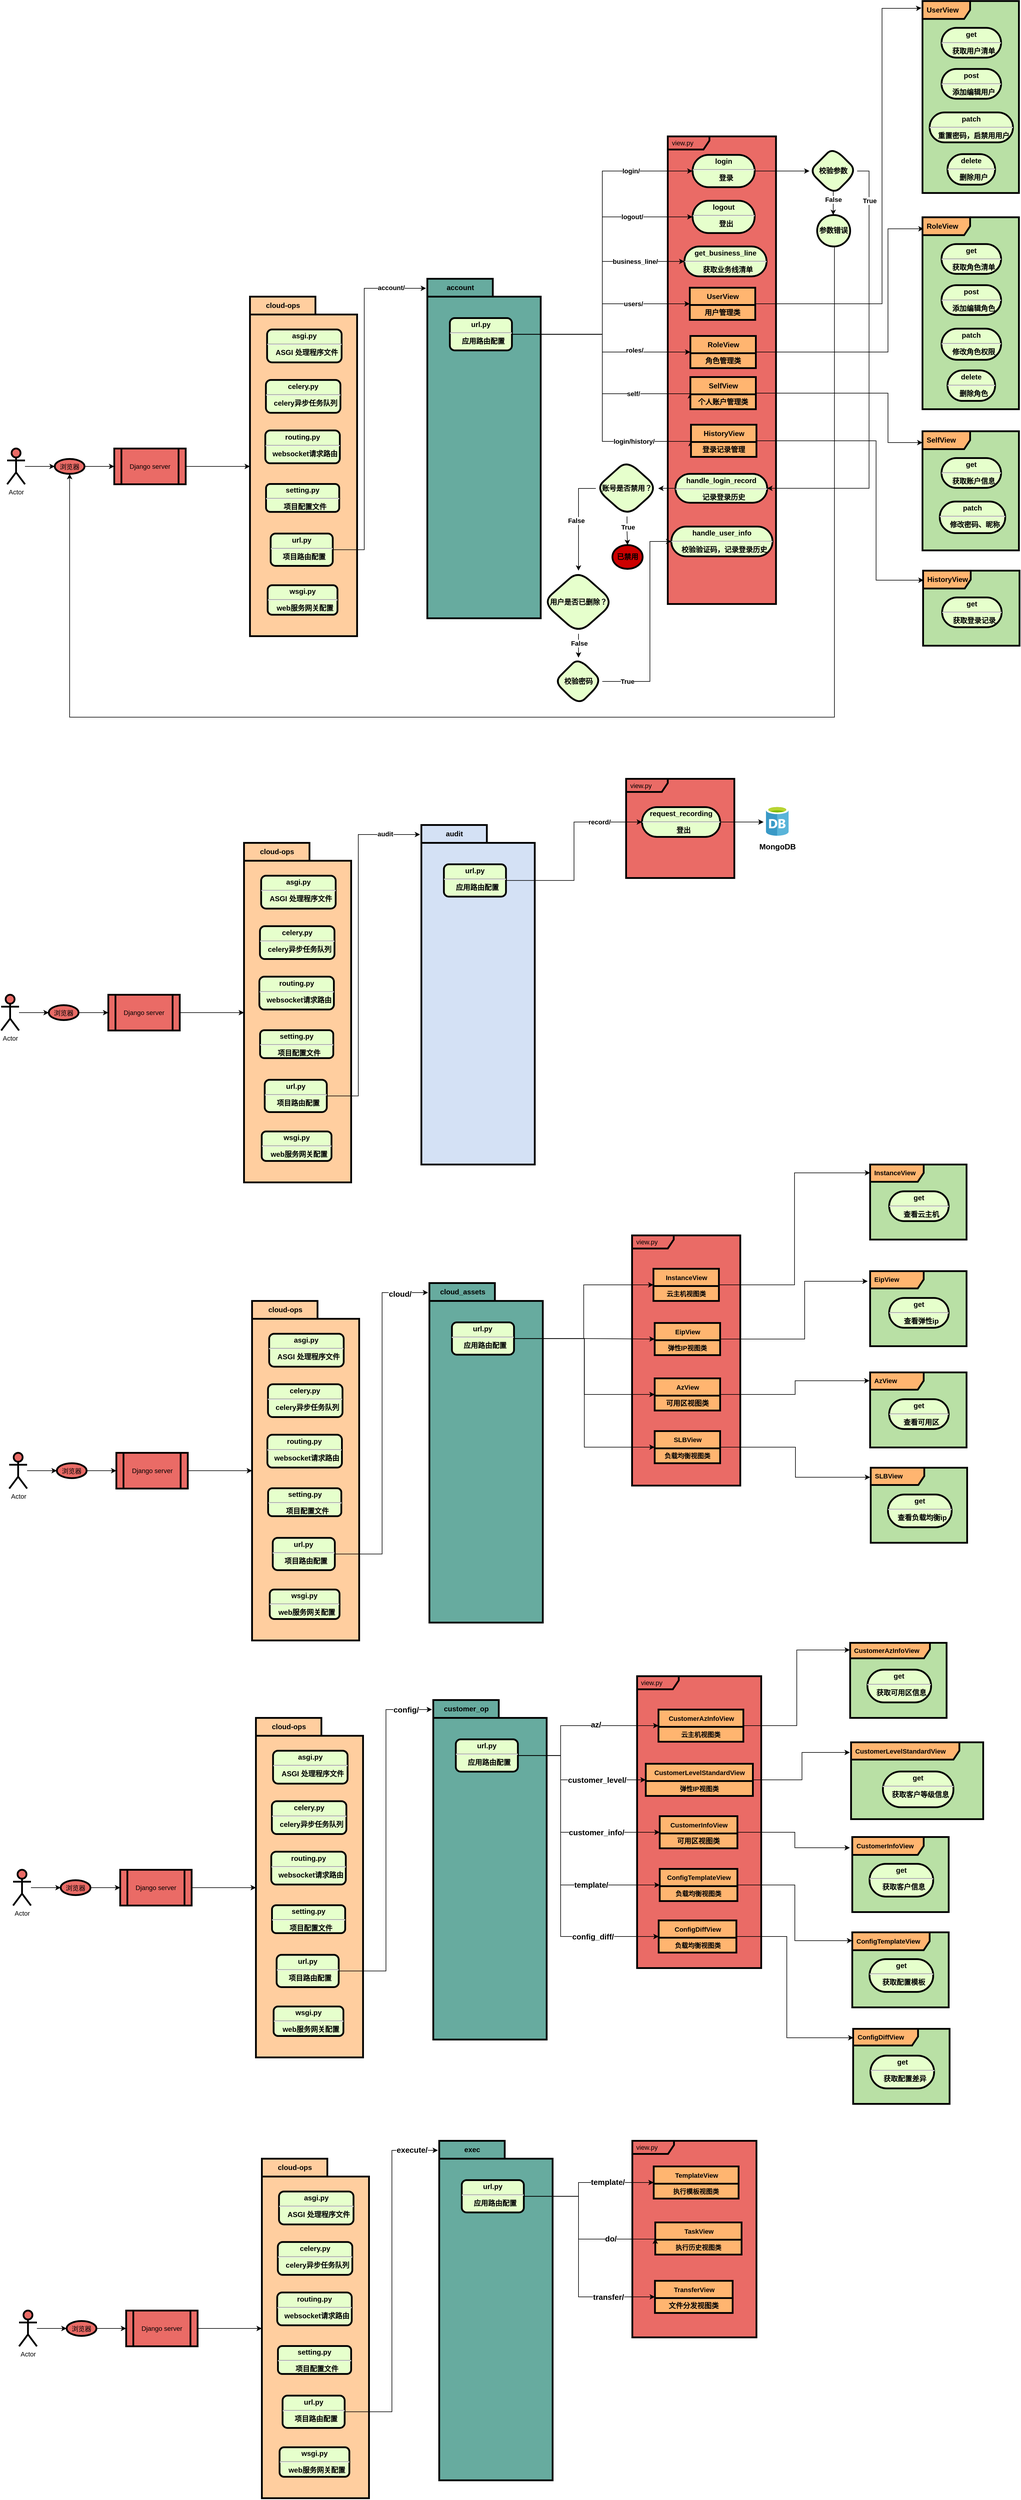 <mxfile version="20.8.0" type="github">
  <diagram name="Page-1" id="c7558073-3199-34d8-9f00-42111426c3f3">
    <mxGraphModel dx="2260" dy="764" grid="1" gridSize="10" guides="1" tooltips="1" connect="1" arrows="1" fold="1" page="1" pageScale="1" pageWidth="826" pageHeight="1169" background="none" math="0" shadow="0">
      <root>
        <mxCell id="0" />
        <mxCell id="1" parent="0" />
        <mxCell id="WpH-n_H7_tl8rJQND1Bv-231" value="&lt;span style=&quot;font-size: 12px; font-weight: 700; text-align: center;&quot;&gt;UserView&lt;/span&gt;" style="shape=umlFrame;whiteSpace=wrap;html=1;width=80;height=30;boundedLbl=1;verticalAlign=middle;align=left;spacingLeft=5;strokeColor=#000000;strokeWidth=3;fontSize=11;fillColor=#FFB570;swimlaneFillColor=#B9E0A5;" vertex="1" parent="1">
          <mxGeometry x="928" y="687.77" width="162" height="322.23" as="geometry" />
        </mxCell>
        <mxCell id="WpH-n_H7_tl8rJQND1Bv-134" value="view.py" style="shape=umlFrame;whiteSpace=wrap;html=1;width=70;height=22;boundedLbl=1;verticalAlign=middle;align=left;spacingLeft=5;strokeColor=#000000;strokeWidth=3;fontSize=11;fillColor=#EA6B66;swimlaneFillColor=#EA6B66;" vertex="1" parent="1">
          <mxGeometry x="500" y="915" width="181.84" height="785" as="geometry" />
        </mxCell>
        <mxCell id="WpH-n_H7_tl8rJQND1Bv-96" value="cloud-ops" style="shape=folder;fontStyle=1;tabWidth=110;tabHeight=30;tabPosition=left;html=1;boundedLbl=1;labelInHeader=1;container=1;collapsible=0;strokeWidth=3;fillColor=#FFCE9F;strokeColor=#000000;" vertex="1" parent="1">
          <mxGeometry x="-202" y="1184" width="180" height="570" as="geometry" />
        </mxCell>
        <mxCell id="WpH-n_H7_tl8rJQND1Bv-97" value="" style="html=1;strokeColor=none;resizeWidth=1;resizeHeight=1;fillColor=none;part=1;connectable=0;allowArrows=0;deletable=0;" vertex="1" parent="WpH-n_H7_tl8rJQND1Bv-96">
          <mxGeometry width="180.0" height="399" relative="1" as="geometry">
            <mxPoint y="30" as="offset" />
          </mxGeometry>
        </mxCell>
        <mxCell id="WpH-n_H7_tl8rJQND1Bv-109" value="&lt;p style=&quot;margin: 4px 0px 0px; text-align: center;&quot;&gt;&lt;strong style=&quot;&quot;&gt;asgi.py&lt;/strong&gt;&lt;/p&gt;&lt;hr&gt;&lt;p style=&quot;margin: 0px; margin-left: 8px;&quot;&gt;ASGI 处理程序文件&lt;br&gt;&lt;/p&gt;" style="verticalAlign=middle;align=center;overflow=fill;fontSize=12;fontFamily=Helvetica;html=1;rounded=1;fontStyle=1;strokeWidth=3;fillColor=#E6FFCC" vertex="1" parent="WpH-n_H7_tl8rJQND1Bv-96">
          <mxGeometry x="28.77" y="55.16" width="125.23" height="55.16" as="geometry" />
        </mxCell>
        <mxCell id="WpH-n_H7_tl8rJQND1Bv-111" value="&lt;p style=&quot;margin: 4px 0px 0px; text-align: center;&quot;&gt;&lt;strong style=&quot;&quot;&gt;celery.py&lt;/strong&gt;&lt;/p&gt;&lt;hr&gt;&lt;p style=&quot;margin: 0px; margin-left: 8px;&quot;&gt;celery异步任务队列&lt;/p&gt;" style="verticalAlign=middle;align=center;overflow=fill;fontSize=12;fontFamily=Helvetica;html=1;rounded=1;fontStyle=1;strokeWidth=3;fillColor=#E6FFCC" vertex="1" parent="WpH-n_H7_tl8rJQND1Bv-96">
          <mxGeometry x="26.77" y="139.9" width="125.23" height="55.16" as="geometry" />
        </mxCell>
        <mxCell id="WpH-n_H7_tl8rJQND1Bv-113" value="&lt;p style=&quot;margin: 4px 0px 0px; text-align: center;&quot;&gt;&lt;strong style=&quot;&quot;&gt;routing.py&lt;/strong&gt;&lt;/p&gt;&lt;hr&gt;&lt;p style=&quot;margin: 0px; margin-left: 8px;&quot;&gt;websocket请求路由&lt;/p&gt;" style="verticalAlign=middle;align=center;overflow=fill;fontSize=12;fontFamily=Helvetica;html=1;rounded=1;fontStyle=1;strokeWidth=3;fillColor=#E6FFCC" vertex="1" parent="WpH-n_H7_tl8rJQND1Bv-96">
          <mxGeometry x="25.77" y="224.65" width="125.23" height="55.16" as="geometry" />
        </mxCell>
        <mxCell id="WpH-n_H7_tl8rJQND1Bv-114" value="&lt;p style=&quot;margin: 4px 0px 0px; text-align: center;&quot;&gt;&lt;strong style=&quot;&quot;&gt;setting.py&lt;/strong&gt;&lt;/p&gt;&lt;hr&gt;&lt;p style=&quot;margin: 0px; margin-left: 8px;&quot;&gt;项目配置文件&lt;/p&gt;" style="verticalAlign=middle;align=center;overflow=fill;fontSize=12;fontFamily=Helvetica;html=1;rounded=1;fontStyle=1;strokeWidth=3;fillColor=#E6FFCC" vertex="1" parent="WpH-n_H7_tl8rJQND1Bv-96">
          <mxGeometry x="27" y="314.47" width="123" height="46.89" as="geometry" />
        </mxCell>
        <mxCell id="WpH-n_H7_tl8rJQND1Bv-115" value="&lt;p style=&quot;margin: 4px 0px 0px; text-align: center;&quot;&gt;&lt;strong style=&quot;&quot;&gt;url.py&lt;/strong&gt;&lt;/p&gt;&lt;hr&gt;&lt;p style=&quot;margin: 0px; margin-left: 8px;&quot;&gt;项目路由配置&lt;/p&gt;" style="verticalAlign=middle;align=center;overflow=fill;fontSize=12;fontFamily=Helvetica;html=1;rounded=1;fontStyle=1;strokeWidth=3;fillColor=#E6FFCC" vertex="1" parent="WpH-n_H7_tl8rJQND1Bv-96">
          <mxGeometry x="34.77" y="397.77" width="104.32" height="54.23" as="geometry" />
        </mxCell>
        <mxCell id="WpH-n_H7_tl8rJQND1Bv-116" value="&lt;p style=&quot;margin: 4px 0px 0px; text-align: center;&quot;&gt;&lt;strong style=&quot;&quot;&gt;wsgi.py&lt;/strong&gt;&lt;/p&gt;&lt;hr&gt;&lt;p style=&quot;margin: 0px; margin-left: 8px;&quot;&gt;web服务网关配置&lt;/p&gt;" style="verticalAlign=middle;align=center;overflow=fill;fontSize=12;fontFamily=Helvetica;html=1;rounded=1;fontStyle=1;strokeWidth=3;fillColor=#E6FFCC" vertex="1" parent="WpH-n_H7_tl8rJQND1Bv-96">
          <mxGeometry x="29.73" y="484.48" width="117.27" height="49.52" as="geometry" />
        </mxCell>
        <mxCell id="WpH-n_H7_tl8rJQND1Bv-117" value="account" style="shape=folder;fontStyle=1;tabWidth=110;tabHeight=30;tabPosition=left;html=1;boundedLbl=1;labelInHeader=1;container=1;collapsible=0;strokeWidth=3;fillColor=#67AB9F;strokeColor=#000000;" vertex="1" parent="1">
          <mxGeometry x="96" y="1154" width="190.5" height="570" as="geometry" />
        </mxCell>
        <mxCell id="WpH-n_H7_tl8rJQND1Bv-118" value="" style="html=1;strokeColor=none;resizeWidth=1;resizeHeight=1;fillColor=none;part=1;connectable=0;allowArrows=0;deletable=0;" vertex="1" parent="WpH-n_H7_tl8rJQND1Bv-117">
          <mxGeometry width="180.0" height="399" relative="1" as="geometry">
            <mxPoint y="30" as="offset" />
          </mxGeometry>
        </mxCell>
        <mxCell id="WpH-n_H7_tl8rJQND1Bv-123" value="&lt;p style=&quot;margin: 4px 0px 0px; text-align: center;&quot;&gt;&lt;strong style=&quot;&quot;&gt;url.py&lt;/strong&gt;&lt;/p&gt;&lt;hr&gt;&lt;p style=&quot;margin: 0px; margin-left: 8px;&quot;&gt;应用路由配置&lt;/p&gt;" style="verticalAlign=middle;align=center;overflow=fill;fontSize=12;fontFamily=Helvetica;html=1;rounded=1;fontStyle=1;strokeWidth=3;fillColor=#E6FFCC" vertex="1" parent="WpH-n_H7_tl8rJQND1Bv-117">
          <mxGeometry x="37.84" y="66" width="104.32" height="54.23" as="geometry" />
        </mxCell>
        <mxCell id="WpH-n_H7_tl8rJQND1Bv-125" style="edgeStyle=orthogonalEdgeStyle;rounded=0;orthogonalLoop=1;jettySize=auto;html=1;entryX=-0.011;entryY=0.028;entryDx=0;entryDy=0;entryPerimeter=0;fontSize=11;" edge="1" parent="1" source="WpH-n_H7_tl8rJQND1Bv-115" target="WpH-n_H7_tl8rJQND1Bv-117">
          <mxGeometry relative="1" as="geometry">
            <Array as="points">
              <mxPoint x="-10" y="1609" />
              <mxPoint x="-10" y="1170" />
            </Array>
          </mxGeometry>
        </mxCell>
        <mxCell id="WpH-n_H7_tl8rJQND1Bv-126" value="&lt;b&gt;account/&lt;/b&gt;" style="edgeLabel;html=1;align=center;verticalAlign=middle;resizable=0;points=[];fontSize=11;" vertex="1" connectable="0" parent="WpH-n_H7_tl8rJQND1Bv-125">
          <mxGeometry x="0.753" relative="1" as="geometry">
            <mxPoint x="15" y="-1" as="offset" />
          </mxGeometry>
        </mxCell>
        <mxCell id="WpH-n_H7_tl8rJQND1Bv-177" value="" style="edgeStyle=orthogonalEdgeStyle;rounded=0;orthogonalLoop=1;jettySize=auto;html=1;fontSize=11;" edge="1" parent="1" source="WpH-n_H7_tl8rJQND1Bv-155" target="WpH-n_H7_tl8rJQND1Bv-176">
          <mxGeometry relative="1" as="geometry" />
        </mxCell>
        <mxCell id="WpH-n_H7_tl8rJQND1Bv-155" value="&lt;p style=&quot;margin: 4px 0px 0px; text-align: center;&quot;&gt;&lt;strong style=&quot;&quot;&gt;login&lt;/strong&gt;&lt;/p&gt;&lt;hr&gt;&lt;p style=&quot;margin: 0px; margin-left: 8px;&quot;&gt;登录&lt;/p&gt;" style="verticalAlign=middle;align=center;overflow=fill;fontSize=12;fontFamily=Helvetica;html=1;rounded=1;fontStyle=1;strokeWidth=3;fillColor=#E6FFCC;arcSize=50;" vertex="1" parent="1">
          <mxGeometry x="541.68" y="946" width="104.32" height="54.23" as="geometry" />
        </mxCell>
        <mxCell id="WpH-n_H7_tl8rJQND1Bv-156" value="&lt;p style=&quot;margin: 4px 0px 0px; text-align: center;&quot;&gt;&lt;strong style=&quot;&quot;&gt;logout&lt;/strong&gt;&lt;/p&gt;&lt;hr&gt;&lt;p style=&quot;margin: 0px; margin-left: 8px;&quot;&gt;登出&lt;/p&gt;" style="verticalAlign=middle;align=center;overflow=fill;fontSize=12;fontFamily=Helvetica;html=1;rounded=1;fontStyle=1;strokeWidth=3;fillColor=#E6FFCC;arcSize=50;" vertex="1" parent="1">
          <mxGeometry x="541.68" y="1023" width="104.32" height="54.23" as="geometry" />
        </mxCell>
        <mxCell id="WpH-n_H7_tl8rJQND1Bv-157" value="&lt;p style=&quot;margin: 4px 0px 0px; text-align: center;&quot;&gt;get_business_line&lt;br&gt;&lt;/p&gt;&lt;hr&gt;&lt;p style=&quot;margin: 0px; margin-left: 8px;&quot;&gt;获取业务线清单&lt;/p&gt;" style="verticalAlign=middle;align=center;overflow=fill;fontSize=12;fontFamily=Helvetica;html=1;rounded=1;fontStyle=1;strokeWidth=3;fillColor=#E6FFCC;arcSize=50;" vertex="1" parent="1">
          <mxGeometry x="528" y="1099.77" width="138" height="50.23" as="geometry" />
        </mxCell>
        <mxCell id="WpH-n_H7_tl8rJQND1Bv-162" style="edgeStyle=orthogonalEdgeStyle;rounded=0;orthogonalLoop=1;jettySize=auto;html=1;entryX=0;entryY=0.5;entryDx=0;entryDy=0;fontSize=11;" edge="1" parent="1" source="WpH-n_H7_tl8rJQND1Bv-123" target="WpH-n_H7_tl8rJQND1Bv-155">
          <mxGeometry relative="1" as="geometry">
            <Array as="points">
              <mxPoint x="390" y="1247" />
              <mxPoint x="390" y="973" />
            </Array>
          </mxGeometry>
        </mxCell>
        <mxCell id="WpH-n_H7_tl8rJQND1Bv-169" value="&lt;b&gt;login/&lt;/b&gt;" style="edgeLabel;html=1;align=center;verticalAlign=middle;resizable=0;points=[];fontSize=11;" vertex="1" connectable="0" parent="WpH-n_H7_tl8rJQND1Bv-162">
          <mxGeometry x="0.738" y="2" relative="1" as="geometry">
            <mxPoint x="-28" y="2" as="offset" />
          </mxGeometry>
        </mxCell>
        <mxCell id="WpH-n_H7_tl8rJQND1Bv-163" style="edgeStyle=orthogonalEdgeStyle;rounded=0;orthogonalLoop=1;jettySize=auto;html=1;exitX=1;exitY=0.5;exitDx=0;exitDy=0;entryX=0;entryY=0.5;entryDx=0;entryDy=0;fontSize=11;" edge="1" parent="1" source="WpH-n_H7_tl8rJQND1Bv-123" target="WpH-n_H7_tl8rJQND1Bv-156">
          <mxGeometry relative="1" as="geometry">
            <Array as="points">
              <mxPoint x="390" y="1247" />
              <mxPoint x="390" y="1050" />
            </Array>
          </mxGeometry>
        </mxCell>
        <mxCell id="WpH-n_H7_tl8rJQND1Bv-170" value="&lt;b&gt;logout/&lt;/b&gt;" style="edgeLabel;html=1;align=center;verticalAlign=middle;resizable=0;points=[];fontSize=11;" vertex="1" connectable="0" parent="WpH-n_H7_tl8rJQND1Bv-163">
          <mxGeometry x="0.669" y="1" relative="1" as="geometry">
            <mxPoint x="-19" y="1" as="offset" />
          </mxGeometry>
        </mxCell>
        <mxCell id="WpH-n_H7_tl8rJQND1Bv-164" style="edgeStyle=orthogonalEdgeStyle;rounded=0;orthogonalLoop=1;jettySize=auto;html=1;entryX=0;entryY=0.5;entryDx=0;entryDy=0;fontSize=11;" edge="1" parent="1" source="WpH-n_H7_tl8rJQND1Bv-123" target="WpH-n_H7_tl8rJQND1Bv-157">
          <mxGeometry x="0.16" y="26" relative="1" as="geometry">
            <Array as="points">
              <mxPoint x="390" y="1247" />
              <mxPoint x="390" y="1125" />
            </Array>
            <mxPoint as="offset" />
          </mxGeometry>
        </mxCell>
        <mxCell id="WpH-n_H7_tl8rJQND1Bv-171" value="&lt;b&gt;business_line/&lt;/b&gt;" style="edgeLabel;html=1;align=center;verticalAlign=middle;resizable=0;points=[];fontSize=11;" vertex="1" connectable="0" parent="WpH-n_H7_tl8rJQND1Bv-164">
          <mxGeometry x="0.534" relative="1" as="geometry">
            <mxPoint x="13" as="offset" />
          </mxGeometry>
        </mxCell>
        <mxCell id="WpH-n_H7_tl8rJQND1Bv-165" style="edgeStyle=orthogonalEdgeStyle;rounded=0;orthogonalLoop=1;jettySize=auto;html=1;entryX=0;entryY=0.5;entryDx=0;entryDy=0;fontSize=11;" edge="1" parent="1" source="WpH-n_H7_tl8rJQND1Bv-123" target="WpH-n_H7_tl8rJQND1Bv-213">
          <mxGeometry relative="1" as="geometry">
            <mxPoint x="540" y="1196" as="targetPoint" />
            <Array as="points">
              <mxPoint x="390" y="1247" />
              <mxPoint x="390" y="1196" />
            </Array>
          </mxGeometry>
        </mxCell>
        <mxCell id="WpH-n_H7_tl8rJQND1Bv-172" value="&lt;b&gt;users/&lt;/b&gt;" style="edgeLabel;html=1;align=center;verticalAlign=middle;resizable=0;points=[];fontSize=11;" vertex="1" connectable="0" parent="WpH-n_H7_tl8rJQND1Bv-165">
          <mxGeometry x="0.288" y="2" relative="1" as="geometry">
            <mxPoint x="29" y="2" as="offset" />
          </mxGeometry>
        </mxCell>
        <mxCell id="WpH-n_H7_tl8rJQND1Bv-166" style="edgeStyle=orthogonalEdgeStyle;rounded=0;orthogonalLoop=1;jettySize=auto;html=1;entryX=0;entryY=0.5;entryDx=0;entryDy=0;fontSize=11;" edge="1" parent="1" source="WpH-n_H7_tl8rJQND1Bv-123" target="WpH-n_H7_tl8rJQND1Bv-216">
          <mxGeometry relative="1" as="geometry">
            <mxPoint x="541.68" y="1277.115" as="targetPoint" />
            <Array as="points">
              <mxPoint x="390" y="1247" />
              <mxPoint x="390" y="1277" />
            </Array>
          </mxGeometry>
        </mxCell>
        <mxCell id="WpH-n_H7_tl8rJQND1Bv-173" value="&lt;b&gt;roles/&lt;/b&gt;" style="edgeLabel;html=1;align=center;verticalAlign=middle;resizable=0;points=[];fontSize=11;" vertex="1" connectable="0" parent="WpH-n_H7_tl8rJQND1Bv-166">
          <mxGeometry x="0.25" y="1" relative="1" as="geometry">
            <mxPoint x="29" y="-2" as="offset" />
          </mxGeometry>
        </mxCell>
        <mxCell id="WpH-n_H7_tl8rJQND1Bv-167" style="edgeStyle=orthogonalEdgeStyle;rounded=0;orthogonalLoop=1;jettySize=auto;html=1;entryX=0;entryY=0.5;entryDx=0;entryDy=0;fontSize=11;" edge="1" parent="1" source="WpH-n_H7_tl8rJQND1Bv-123" target="WpH-n_H7_tl8rJQND1Bv-218">
          <mxGeometry relative="1" as="geometry">
            <mxPoint x="541.68" y="1347.115" as="targetPoint" />
            <Array as="points">
              <mxPoint x="390" y="1247" />
              <mxPoint x="390" y="1347" />
            </Array>
          </mxGeometry>
        </mxCell>
        <mxCell id="WpH-n_H7_tl8rJQND1Bv-174" value="&lt;b&gt;self/&lt;/b&gt;" style="edgeLabel;html=1;align=center;verticalAlign=middle;resizable=0;points=[];fontSize=11;" vertex="1" connectable="0" parent="WpH-n_H7_tl8rJQND1Bv-167">
          <mxGeometry x="0.398" y="1" relative="1" as="geometry">
            <mxPoint x="23" y="1" as="offset" />
          </mxGeometry>
        </mxCell>
        <mxCell id="WpH-n_H7_tl8rJQND1Bv-168" style="edgeStyle=orthogonalEdgeStyle;rounded=0;orthogonalLoop=1;jettySize=auto;html=1;entryX=0;entryY=0.5;entryDx=0;entryDy=0;fontSize=11;" edge="1" parent="1" source="WpH-n_H7_tl8rJQND1Bv-123" target="WpH-n_H7_tl8rJQND1Bv-220">
          <mxGeometry relative="1" as="geometry">
            <mxPoint x="540.68" y="1426.115" as="targetPoint" />
            <Array as="points">
              <mxPoint x="390" y="1247" />
              <mxPoint x="390" y="1427" />
            </Array>
          </mxGeometry>
        </mxCell>
        <mxCell id="WpH-n_H7_tl8rJQND1Bv-175" value="&lt;b&gt;login/history/&lt;/b&gt;" style="edgeLabel;html=1;align=center;verticalAlign=middle;resizable=0;points=[];fontSize=11;" vertex="1" connectable="0" parent="WpH-n_H7_tl8rJQND1Bv-168">
          <mxGeometry x="0.495" relative="1" as="geometry">
            <mxPoint x="24" as="offset" />
          </mxGeometry>
        </mxCell>
        <mxCell id="WpH-n_H7_tl8rJQND1Bv-179" value="" style="edgeStyle=orthogonalEdgeStyle;rounded=0;orthogonalLoop=1;jettySize=auto;html=1;fontSize=11;" edge="1" parent="1" target="WpH-n_H7_tl8rJQND1Bv-178">
          <mxGeometry relative="1" as="geometry">
            <mxPoint x="778" y="1000" as="sourcePoint" />
            <Array as="points">
              <mxPoint x="778" y="1024" />
              <mxPoint x="778" y="1024" />
            </Array>
          </mxGeometry>
        </mxCell>
        <mxCell id="WpH-n_H7_tl8rJQND1Bv-180" value="&lt;b&gt;False&lt;/b&gt;" style="edgeLabel;html=1;align=center;verticalAlign=middle;resizable=0;points=[];fontSize=11;" vertex="1" connectable="0" parent="WpH-n_H7_tl8rJQND1Bv-179">
          <mxGeometry x="-0.217" y="3" relative="1" as="geometry">
            <mxPoint x="-3" y="2" as="offset" />
          </mxGeometry>
        </mxCell>
        <mxCell id="WpH-n_H7_tl8rJQND1Bv-191" style="edgeStyle=orthogonalEdgeStyle;rounded=0;orthogonalLoop=1;jettySize=auto;html=1;exitX=1;exitY=0.5;exitDx=0;exitDy=0;entryX=1;entryY=0.5;entryDx=0;entryDy=0;fontSize=11;" edge="1" parent="1" source="WpH-n_H7_tl8rJQND1Bv-176" target="WpH-n_H7_tl8rJQND1Bv-189">
          <mxGeometry relative="1" as="geometry" />
        </mxCell>
        <mxCell id="WpH-n_H7_tl8rJQND1Bv-192" value="&lt;b&gt;True&lt;/b&gt;" style="edgeLabel;html=1;align=center;verticalAlign=middle;resizable=0;points=[];fontSize=11;" vertex="1" connectable="0" parent="WpH-n_H7_tl8rJQND1Bv-191">
          <mxGeometry x="-0.359" y="1" relative="1" as="geometry">
            <mxPoint y="-162" as="offset" />
          </mxGeometry>
        </mxCell>
        <mxCell id="WpH-n_H7_tl8rJQND1Bv-176" value="校验参数" style="rhombus;whiteSpace=wrap;html=1;fillColor=#E6FFCC;rounded=1;fontStyle=1;strokeWidth=3;arcSize=50;" vertex="1" parent="1">
          <mxGeometry x="738.16" y="933.115" width="80" height="80" as="geometry" />
        </mxCell>
        <mxCell id="WpH-n_H7_tl8rJQND1Bv-188" style="edgeStyle=orthogonalEdgeStyle;rounded=0;orthogonalLoop=1;jettySize=auto;html=1;exitX=0.5;exitY=1;exitDx=0;exitDy=0;entryX=0.5;entryY=1;entryDx=0;entryDy=0;fontSize=11;" edge="1" parent="1" source="WpH-n_H7_tl8rJQND1Bv-178" target="WpH-n_H7_tl8rJQND1Bv-184">
          <mxGeometry relative="1" as="geometry">
            <Array as="points">
              <mxPoint x="780" y="1100" />
              <mxPoint x="780" y="1890" />
              <mxPoint x="-505" y="1890" />
            </Array>
          </mxGeometry>
        </mxCell>
        <mxCell id="WpH-n_H7_tl8rJQND1Bv-178" value="参数错误" style="ellipse;whiteSpace=wrap;html=1;fillColor=#E6FFCC;rounded=1;fontStyle=1;strokeWidth=3;arcSize=50;" vertex="1" parent="1">
          <mxGeometry x="751" y="1047" width="55.46" height="52.77" as="geometry" />
        </mxCell>
        <mxCell id="WpH-n_H7_tl8rJQND1Bv-185" style="edgeStyle=orthogonalEdgeStyle;rounded=0;orthogonalLoop=1;jettySize=auto;html=1;entryX=0;entryY=0.5;entryDx=0;entryDy=0;fontSize=11;" edge="1" parent="1" source="WpH-n_H7_tl8rJQND1Bv-181" target="WpH-n_H7_tl8rJQND1Bv-184">
          <mxGeometry relative="1" as="geometry" />
        </mxCell>
        <mxCell id="WpH-n_H7_tl8rJQND1Bv-181" value="Actor" style="shape=umlActor;verticalLabelPosition=bottom;verticalAlign=top;html=1;outlineConnect=0;strokeColor=#000000;strokeWidth=3;fontSize=11;fillColor=#EA6B66;" vertex="1" parent="1">
          <mxGeometry x="-610" y="1439" width="30" height="60" as="geometry" />
        </mxCell>
        <mxCell id="WpH-n_H7_tl8rJQND1Bv-187" style="edgeStyle=orthogonalEdgeStyle;rounded=0;orthogonalLoop=1;jettySize=auto;html=1;fontSize=11;" edge="1" parent="1" source="WpH-n_H7_tl8rJQND1Bv-182" target="WpH-n_H7_tl8rJQND1Bv-96">
          <mxGeometry relative="1" as="geometry" />
        </mxCell>
        <mxCell id="WpH-n_H7_tl8rJQND1Bv-182" value="Django server" style="shape=process;whiteSpace=wrap;html=1;backgroundOutline=1;strokeColor=#000000;strokeWidth=3;fontSize=11;fillColor=#EA6B66;" vertex="1" parent="1">
          <mxGeometry x="-430" y="1439" width="120" height="60" as="geometry" />
        </mxCell>
        <mxCell id="WpH-n_H7_tl8rJQND1Bv-186" style="edgeStyle=orthogonalEdgeStyle;rounded=0;orthogonalLoop=1;jettySize=auto;html=1;entryX=0;entryY=0.5;entryDx=0;entryDy=0;fontSize=11;" edge="1" parent="1" source="WpH-n_H7_tl8rJQND1Bv-184" target="WpH-n_H7_tl8rJQND1Bv-182">
          <mxGeometry relative="1" as="geometry" />
        </mxCell>
        <mxCell id="WpH-n_H7_tl8rJQND1Bv-184" value="浏览器" style="ellipse;strokeColor=#000000;strokeWidth=3;fontSize=11;fillColor=#EA6B66;" vertex="1" parent="1">
          <mxGeometry x="-530" y="1456.5" width="50" height="25" as="geometry" />
        </mxCell>
        <mxCell id="WpH-n_H7_tl8rJQND1Bv-194" value="" style="edgeStyle=orthogonalEdgeStyle;rounded=0;orthogonalLoop=1;jettySize=auto;html=1;fontSize=11;" edge="1" parent="1" source="WpH-n_H7_tl8rJQND1Bv-189" target="WpH-n_H7_tl8rJQND1Bv-193">
          <mxGeometry relative="1" as="geometry" />
        </mxCell>
        <mxCell id="WpH-n_H7_tl8rJQND1Bv-189" value="&lt;p style=&quot;margin: 4px 0px 0px;&quot;&gt;handle_login_record&lt;/p&gt;&lt;hr&gt;&lt;p style=&quot;margin: 0px; margin-left: 8px;&quot;&gt;记录登录历史&lt;/p&gt;" style="verticalAlign=middle;align=center;overflow=fill;fontSize=12;fontFamily=Helvetica;html=1;rounded=1;fontStyle=1;strokeWidth=3;fillColor=#E6FFCC;arcSize=50;" vertex="1" parent="1">
          <mxGeometry x="513" y="1481.5" width="154" height="48.5" as="geometry" />
        </mxCell>
        <mxCell id="WpH-n_H7_tl8rJQND1Bv-196" value="" style="edgeStyle=orthogonalEdgeStyle;rounded=0;orthogonalLoop=1;jettySize=auto;html=1;fontSize=11;" edge="1" parent="1" source="WpH-n_H7_tl8rJQND1Bv-193" target="WpH-n_H7_tl8rJQND1Bv-195">
          <mxGeometry relative="1" as="geometry" />
        </mxCell>
        <mxCell id="WpH-n_H7_tl8rJQND1Bv-197" value="&lt;b&gt;True&lt;/b&gt;" style="edgeLabel;html=1;align=center;verticalAlign=middle;resizable=0;points=[];fontSize=11;" vertex="1" connectable="0" parent="WpH-n_H7_tl8rJQND1Bv-196">
          <mxGeometry x="-0.265" y="1" relative="1" as="geometry">
            <mxPoint as="offset" />
          </mxGeometry>
        </mxCell>
        <mxCell id="WpH-n_H7_tl8rJQND1Bv-199" value="" style="edgeStyle=orthogonalEdgeStyle;rounded=0;orthogonalLoop=1;jettySize=auto;html=1;fontSize=11;" edge="1" parent="1" source="WpH-n_H7_tl8rJQND1Bv-193" target="WpH-n_H7_tl8rJQND1Bv-198">
          <mxGeometry relative="1" as="geometry">
            <Array as="points">
              <mxPoint x="350" y="1506" />
            </Array>
          </mxGeometry>
        </mxCell>
        <mxCell id="WpH-n_H7_tl8rJQND1Bv-200" value="&lt;b&gt;False&lt;/b&gt;" style="edgeLabel;html=1;align=center;verticalAlign=middle;resizable=0;points=[];fontSize=11;" vertex="1" connectable="0" parent="WpH-n_H7_tl8rJQND1Bv-199">
          <mxGeometry x="-0.328" y="-2" relative="1" as="geometry">
            <mxPoint x="-2" y="27" as="offset" />
          </mxGeometry>
        </mxCell>
        <mxCell id="WpH-n_H7_tl8rJQND1Bv-193" value="账号是否禁用？" style="rhombus;whiteSpace=wrap;html=1;fillColor=#E6FFCC;rounded=1;fontStyle=1;strokeWidth=3;arcSize=50;" vertex="1" parent="1">
          <mxGeometry x="379" y="1458.75" width="105" height="94.25" as="geometry" />
        </mxCell>
        <mxCell id="WpH-n_H7_tl8rJQND1Bv-195" value="已禁用" style="ellipse;whiteSpace=wrap;html=1;fillColor=#CC0000;rounded=1;fontStyle=1;strokeWidth=3;arcSize=50;" vertex="1" parent="1">
          <mxGeometry x="407" y="1601" width="50.75" height="40" as="geometry" />
        </mxCell>
        <mxCell id="WpH-n_H7_tl8rJQND1Bv-202" value="" style="edgeStyle=orthogonalEdgeStyle;rounded=0;orthogonalLoop=1;jettySize=auto;html=1;fontSize=11;" edge="1" parent="1" source="WpH-n_H7_tl8rJQND1Bv-198" target="WpH-n_H7_tl8rJQND1Bv-201">
          <mxGeometry relative="1" as="geometry" />
        </mxCell>
        <mxCell id="WpH-n_H7_tl8rJQND1Bv-203" value="&lt;b&gt;False&lt;/b&gt;" style="edgeLabel;html=1;align=center;verticalAlign=middle;resizable=0;points=[];fontSize=11;" vertex="1" connectable="0" parent="WpH-n_H7_tl8rJQND1Bv-202">
          <mxGeometry x="-0.2" y="1" relative="1" as="geometry">
            <mxPoint as="offset" />
          </mxGeometry>
        </mxCell>
        <mxCell id="WpH-n_H7_tl8rJQND1Bv-198" value="用户是否已删除？" style="rhombus;whiteSpace=wrap;html=1;fillColor=#E6FFCC;rounded=1;fontStyle=1;strokeWidth=3;arcSize=50;" vertex="1" parent="1">
          <mxGeometry x="290" y="1644.01" width="120" height="105.99" as="geometry" />
        </mxCell>
        <mxCell id="WpH-n_H7_tl8rJQND1Bv-205" style="edgeStyle=orthogonalEdgeStyle;rounded=0;orthogonalLoop=1;jettySize=auto;html=1;entryX=0;entryY=0.5;entryDx=0;entryDy=0;fontSize=11;" edge="1" parent="1" source="WpH-n_H7_tl8rJQND1Bv-201" target="WpH-n_H7_tl8rJQND1Bv-204">
          <mxGeometry relative="1" as="geometry">
            <Array as="points">
              <mxPoint x="470" y="1830" />
              <mxPoint x="470" y="1595" />
            </Array>
          </mxGeometry>
        </mxCell>
        <mxCell id="WpH-n_H7_tl8rJQND1Bv-206" value="&lt;b&gt;True&lt;/b&gt;" style="edgeLabel;html=1;align=center;verticalAlign=middle;resizable=0;points=[];fontSize=11;" vertex="1" connectable="0" parent="WpH-n_H7_tl8rJQND1Bv-205">
          <mxGeometry x="-0.692" relative="1" as="geometry">
            <mxPoint x="-12" as="offset" />
          </mxGeometry>
        </mxCell>
        <mxCell id="WpH-n_H7_tl8rJQND1Bv-201" value="校验密码" style="rhombus;whiteSpace=wrap;html=1;fillColor=#E6FFCC;rounded=1;fontStyle=1;strokeWidth=3;arcSize=50;" vertex="1" parent="1">
          <mxGeometry x="310" y="1789.995" width="80" height="80" as="geometry" />
        </mxCell>
        <mxCell id="WpH-n_H7_tl8rJQND1Bv-204" value="&lt;p style=&quot;margin: 4px 0px 0px;&quot;&gt;handle_user_info&lt;/p&gt;&lt;hr&gt;&lt;p style=&quot;margin: 0px; margin-left: 8px;&quot;&gt;校验验证码，记录登录历史&lt;/p&gt;" style="verticalAlign=middle;align=center;overflow=fill;fontSize=12;fontFamily=Helvetica;html=1;rounded=1;fontStyle=1;strokeWidth=3;fillColor=#E6FFCC;arcSize=50;" vertex="1" parent="1">
          <mxGeometry x="506" y="1570" width="170" height="50" as="geometry" />
        </mxCell>
        <mxCell id="WpH-n_H7_tl8rJQND1Bv-233" style="edgeStyle=orthogonalEdgeStyle;rounded=0;orthogonalLoop=1;jettySize=auto;html=1;entryX=-0.011;entryY=0.036;entryDx=0;entryDy=0;entryPerimeter=0;fontSize=11;" edge="1" parent="1" source="WpH-n_H7_tl8rJQND1Bv-213" target="WpH-n_H7_tl8rJQND1Bv-231">
          <mxGeometry relative="1" as="geometry">
            <Array as="points">
              <mxPoint x="860" y="1196" />
              <mxPoint x="860" y="700" />
              <mxPoint x="918" y="700" />
            </Array>
          </mxGeometry>
        </mxCell>
        <mxCell id="WpH-n_H7_tl8rJQND1Bv-213" value="&lt;span style=&quot;font-size: 12px;&quot;&gt;UserView&lt;/span&gt;" style="swimlane;fontStyle=1;align=center;verticalAlign=middle;childLayout=stackLayout;horizontal=1;startSize=29;horizontalStack=0;resizeParent=1;resizeParentMax=0;resizeLast=0;collapsible=0;marginBottom=0;html=1;strokeColor=#000000;strokeWidth=3;fontSize=11;fillColor=#FFB570;swimlaneFillColor=#FFB570;" vertex="1" parent="1">
          <mxGeometry x="537" y="1169" width="110" height="54" as="geometry" />
        </mxCell>
        <mxCell id="WpH-n_H7_tl8rJQND1Bv-214" value="&lt;span style=&quot;font-size: 12px; font-weight: 700;&quot;&gt;用户管理类&lt;/span&gt;" style="text;html=1;strokeColor=none;fillColor=none;align=center;verticalAlign=middle;spacingLeft=4;spacingRight=4;overflow=hidden;rotatable=0;points=[[0,0.5],[1,0.5]];portConstraint=eastwest;strokeWidth=3;fontSize=11;" vertex="1" parent="WpH-n_H7_tl8rJQND1Bv-213">
          <mxGeometry y="29" width="110" height="25" as="geometry" />
        </mxCell>
        <mxCell id="WpH-n_H7_tl8rJQND1Bv-239" style="edgeStyle=orthogonalEdgeStyle;rounded=0;orthogonalLoop=1;jettySize=auto;html=1;entryX=0.012;entryY=0.06;entryDx=0;entryDy=0;entryPerimeter=0;fontSize=11;" edge="1" parent="1" source="WpH-n_H7_tl8rJQND1Bv-216" target="WpH-n_H7_tl8rJQND1Bv-234">
          <mxGeometry relative="1" as="geometry">
            <Array as="points">
              <mxPoint x="870" y="1277" />
              <mxPoint x="870" y="1070" />
            </Array>
          </mxGeometry>
        </mxCell>
        <mxCell id="WpH-n_H7_tl8rJQND1Bv-216" value="&lt;span style=&quot;font-size: 12px;&quot;&gt;RoleView&lt;/span&gt;" style="swimlane;fontStyle=1;align=center;verticalAlign=middle;childLayout=stackLayout;horizontal=1;startSize=29;horizontalStack=0;resizeParent=1;resizeParentMax=0;resizeLast=0;collapsible=0;marginBottom=0;html=1;strokeColor=#000000;strokeWidth=3;fontSize=11;fillColor=#FFB570;swimlaneFillColor=#FFB570;" vertex="1" parent="1">
          <mxGeometry x="538" y="1250" width="110" height="54" as="geometry" />
        </mxCell>
        <mxCell id="WpH-n_H7_tl8rJQND1Bv-217" value="&lt;span style=&quot;font-size: 12px; font-weight: 700;&quot;&gt;角色管理类&lt;/span&gt;" style="text;html=1;strokeColor=none;fillColor=none;align=center;verticalAlign=middle;spacingLeft=4;spacingRight=4;overflow=hidden;rotatable=0;points=[[0,0.5],[1,0.5]];portConstraint=eastwest;strokeWidth=3;fontSize=11;" vertex="1" parent="WpH-n_H7_tl8rJQND1Bv-216">
          <mxGeometry y="29" width="110" height="25" as="geometry" />
        </mxCell>
        <mxCell id="WpH-n_H7_tl8rJQND1Bv-245" style="edgeStyle=orthogonalEdgeStyle;rounded=0;orthogonalLoop=1;jettySize=auto;html=1;entryX=0;entryY=0.095;entryDx=0;entryDy=0;entryPerimeter=0;fontSize=11;" edge="1" parent="1" source="WpH-n_H7_tl8rJQND1Bv-218" target="WpH-n_H7_tl8rJQND1Bv-240">
          <mxGeometry relative="1" as="geometry">
            <Array as="points">
              <mxPoint x="870" y="1346" />
              <mxPoint x="870" y="1429" />
            </Array>
          </mxGeometry>
        </mxCell>
        <mxCell id="WpH-n_H7_tl8rJQND1Bv-218" value="&lt;span style=&quot;font-size: 12px;&quot;&gt;SelfView&lt;/span&gt;" style="swimlane;fontStyle=1;align=center;verticalAlign=middle;childLayout=stackLayout;horizontal=1;startSize=29;horizontalStack=0;resizeParent=1;resizeParentMax=0;resizeLast=0;collapsible=0;marginBottom=0;html=1;strokeColor=#000000;strokeWidth=3;fontSize=11;fillColor=#FFB570;swimlaneFillColor=#FFB570;" vertex="1" parent="1">
          <mxGeometry x="538" y="1319" width="110" height="54" as="geometry" />
        </mxCell>
        <mxCell id="WpH-n_H7_tl8rJQND1Bv-219" value="&lt;span style=&quot;font-size: 12px; font-weight: 700;&quot;&gt;个人账户管理类&lt;/span&gt;" style="text;html=1;strokeColor=none;fillColor=none;align=center;verticalAlign=middle;spacingLeft=4;spacingRight=4;overflow=hidden;rotatable=0;points=[[0,0.5],[1,0.5]];portConstraint=eastwest;strokeWidth=3;fontSize=11;" vertex="1" parent="WpH-n_H7_tl8rJQND1Bv-218">
          <mxGeometry y="29" width="110" height="25" as="geometry" />
        </mxCell>
        <mxCell id="WpH-n_H7_tl8rJQND1Bv-249" style="edgeStyle=orthogonalEdgeStyle;rounded=0;orthogonalLoop=1;jettySize=auto;html=1;entryX=0.006;entryY=0.127;entryDx=0;entryDy=0;entryPerimeter=0;fontSize=11;" edge="1" parent="1" source="WpH-n_H7_tl8rJQND1Bv-220" target="WpH-n_H7_tl8rJQND1Bv-246">
          <mxGeometry relative="1" as="geometry">
            <Array as="points">
              <mxPoint x="850" y="1426" />
              <mxPoint x="850" y="1660" />
            </Array>
          </mxGeometry>
        </mxCell>
        <mxCell id="WpH-n_H7_tl8rJQND1Bv-220" value="&lt;span style=&quot;font-size: 12px;&quot;&gt;HistoryView&lt;/span&gt;" style="swimlane;fontStyle=1;align=center;verticalAlign=middle;childLayout=stackLayout;horizontal=1;startSize=29;horizontalStack=0;resizeParent=1;resizeParentMax=0;resizeLast=0;collapsible=0;marginBottom=0;html=1;strokeColor=#000000;strokeWidth=3;fontSize=11;fillColor=#FFB570;swimlaneFillColor=#FFB570;" vertex="1" parent="1">
          <mxGeometry x="539" y="1399" width="110" height="54" as="geometry" />
        </mxCell>
        <mxCell id="WpH-n_H7_tl8rJQND1Bv-221" value="&lt;span style=&quot;font-size: 12px; font-weight: 700;&quot;&gt;登录记录管理&lt;/span&gt;" style="text;html=1;strokeColor=none;fillColor=none;align=center;verticalAlign=middle;spacingLeft=4;spacingRight=4;overflow=hidden;rotatable=0;points=[[0,0.5],[1,0.5]];portConstraint=eastwest;strokeWidth=3;fontSize=11;" vertex="1" parent="WpH-n_H7_tl8rJQND1Bv-220">
          <mxGeometry y="29" width="110" height="25" as="geometry" />
        </mxCell>
        <mxCell id="WpH-n_H7_tl8rJQND1Bv-223" value="&lt;p style=&quot;margin: 4px 0px 0px; text-align: center;&quot;&gt;get&lt;br&gt;&lt;/p&gt;&lt;hr&gt;&lt;p style=&quot;margin: 0px; margin-left: 8px;&quot;&gt;获取用户清单&lt;/p&gt;" style="verticalAlign=middle;align=center;overflow=fill;fontSize=12;fontFamily=Helvetica;html=1;rounded=1;fontStyle=1;strokeWidth=3;fillColor=#E6FFCC;arcSize=50;" vertex="1" parent="1">
          <mxGeometry x="960" y="732.77" width="100" height="50" as="geometry" />
        </mxCell>
        <mxCell id="WpH-n_H7_tl8rJQND1Bv-227" value="&lt;p style=&quot;margin: 4px 0px 0px; text-align: center;&quot;&gt;post&lt;/p&gt;&lt;hr&gt;&lt;p style=&quot;margin: 0px; margin-left: 8px;&quot;&gt;添加编辑用户&lt;/p&gt;" style="verticalAlign=middle;align=center;overflow=fill;fontSize=12;fontFamily=Helvetica;html=1;rounded=1;fontStyle=1;strokeWidth=3;fillColor=#E6FFCC;arcSize=50;" vertex="1" parent="1">
          <mxGeometry x="960" y="801.77" width="100" height="50" as="geometry" />
        </mxCell>
        <mxCell id="WpH-n_H7_tl8rJQND1Bv-228" value="&lt;p style=&quot;margin: 4px 0px 0px; text-align: center;&quot;&gt;patch&lt;/p&gt;&lt;hr&gt;&lt;p style=&quot;margin: 0px; margin-left: 8px;&quot;&gt;重置密码，启禁用用户&lt;/p&gt;" style="verticalAlign=middle;align=center;overflow=fill;fontSize=12;fontFamily=Helvetica;html=1;rounded=1;fontStyle=1;strokeWidth=3;fillColor=#E6FFCC;arcSize=50;" vertex="1" parent="1">
          <mxGeometry x="940" y="874.77" width="140" height="50.23" as="geometry" />
        </mxCell>
        <mxCell id="WpH-n_H7_tl8rJQND1Bv-229" value="&lt;p style=&quot;margin: 4px 0px 0px; text-align: center;&quot;&gt;delete&lt;/p&gt;&lt;hr&gt;&lt;p style=&quot;margin: 0px; margin-left: 8px;&quot;&gt;删除用户&lt;/p&gt;" style="verticalAlign=middle;align=center;overflow=fill;fontSize=12;fontFamily=Helvetica;html=1;rounded=1;fontStyle=1;strokeWidth=3;fillColor=#E6FFCC;arcSize=50;" vertex="1" parent="1">
          <mxGeometry x="970" y="944.77" width="80" height="51.25" as="geometry" />
        </mxCell>
        <mxCell id="WpH-n_H7_tl8rJQND1Bv-234" value="&lt;span style=&quot;font-size: 12px; font-weight: 700; text-align: center;&quot;&gt;RoleView&lt;/span&gt;" style="shape=umlFrame;whiteSpace=wrap;html=1;width=80;height=30;boundedLbl=1;verticalAlign=middle;align=left;spacingLeft=5;strokeColor=#000000;strokeWidth=3;fontSize=11;fillColor=#FFB570;swimlaneFillColor=#B9E0A5;" vertex="1" parent="1">
          <mxGeometry x="928" y="1050.77" width="162" height="322.23" as="geometry" />
        </mxCell>
        <mxCell id="WpH-n_H7_tl8rJQND1Bv-235" value="&lt;p style=&quot;margin: 4px 0px 0px; text-align: center;&quot;&gt;get&lt;br&gt;&lt;/p&gt;&lt;hr&gt;&lt;p style=&quot;margin: 0px; margin-left: 8px;&quot;&gt;获取角色清单&lt;/p&gt;" style="verticalAlign=middle;align=center;overflow=fill;fontSize=12;fontFamily=Helvetica;html=1;rounded=1;fontStyle=1;strokeWidth=3;fillColor=#E6FFCC;arcSize=50;" vertex="1" parent="1">
          <mxGeometry x="960" y="1095.77" width="100" height="50" as="geometry" />
        </mxCell>
        <mxCell id="WpH-n_H7_tl8rJQND1Bv-236" value="&lt;p style=&quot;margin: 4px 0px 0px; text-align: center;&quot;&gt;post&lt;/p&gt;&lt;hr&gt;&lt;p style=&quot;margin: 0px; margin-left: 8px;&quot;&gt;添加编辑角色&lt;/p&gt;" style="verticalAlign=middle;align=center;overflow=fill;fontSize=12;fontFamily=Helvetica;html=1;rounded=1;fontStyle=1;strokeWidth=3;fillColor=#E6FFCC;arcSize=50;" vertex="1" parent="1">
          <mxGeometry x="960" y="1164.77" width="100" height="50" as="geometry" />
        </mxCell>
        <mxCell id="WpH-n_H7_tl8rJQND1Bv-237" value="&lt;p style=&quot;margin: 4px 0px 0px; text-align: center;&quot;&gt;patch&lt;/p&gt;&lt;hr&gt;&lt;p style=&quot;margin: 0px; margin-left: 8px;&quot;&gt;修改角色权限&lt;/p&gt;" style="verticalAlign=middle;align=center;overflow=fill;fontSize=12;fontFamily=Helvetica;html=1;rounded=1;fontStyle=1;strokeWidth=3;fillColor=#E6FFCC;arcSize=50;" vertex="1" parent="1">
          <mxGeometry x="960" y="1237.77" width="100" height="52.23" as="geometry" />
        </mxCell>
        <mxCell id="WpH-n_H7_tl8rJQND1Bv-238" value="&lt;p style=&quot;margin: 4px 0px 0px; text-align: center;&quot;&gt;delete&lt;/p&gt;&lt;hr&gt;&lt;p style=&quot;margin: 0px; margin-left: 8px;&quot;&gt;删除角色&lt;/p&gt;" style="verticalAlign=middle;align=center;overflow=fill;fontSize=12;fontFamily=Helvetica;html=1;rounded=1;fontStyle=1;strokeWidth=3;fillColor=#E6FFCC;arcSize=50;" vertex="1" parent="1">
          <mxGeometry x="970" y="1307.77" width="80" height="51.25" as="geometry" />
        </mxCell>
        <mxCell id="WpH-n_H7_tl8rJQND1Bv-240" value="&lt;span style=&quot;font-size: 12px; font-weight: 700; text-align: center;&quot;&gt;SelfView&lt;/span&gt;" style="shape=umlFrame;whiteSpace=wrap;html=1;width=80;height=30;boundedLbl=1;verticalAlign=middle;align=left;spacingLeft=5;strokeColor=#000000;strokeWidth=3;fontSize=11;fillColor=#FFB570;swimlaneFillColor=#B9E0A5;" vertex="1" parent="1">
          <mxGeometry x="928" y="1410" width="162" height="200" as="geometry" />
        </mxCell>
        <mxCell id="WpH-n_H7_tl8rJQND1Bv-241" value="&lt;p style=&quot;margin: 4px 0px 0px; text-align: center;&quot;&gt;get&lt;br&gt;&lt;/p&gt;&lt;hr&gt;&lt;p style=&quot;margin: 0px; margin-left: 8px;&quot;&gt;获取账户信息&lt;/p&gt;" style="verticalAlign=middle;align=center;overflow=fill;fontSize=12;fontFamily=Helvetica;html=1;rounded=1;fontStyle=1;strokeWidth=3;fillColor=#E6FFCC;arcSize=50;" vertex="1" parent="1">
          <mxGeometry x="960" y="1455" width="100" height="50" as="geometry" />
        </mxCell>
        <mxCell id="WpH-n_H7_tl8rJQND1Bv-243" value="&lt;p style=&quot;margin: 4px 0px 0px; text-align: center;&quot;&gt;patch&lt;/p&gt;&lt;hr&gt;&lt;p style=&quot;margin: 0px; margin-left: 8px;&quot;&gt;修改密码、昵称&lt;/p&gt;" style="verticalAlign=middle;align=center;overflow=fill;fontSize=12;fontFamily=Helvetica;html=1;rounded=1;fontStyle=1;strokeWidth=3;fillColor=#E6FFCC;arcSize=50;" vertex="1" parent="1">
          <mxGeometry x="957" y="1528" width="110" height="53" as="geometry" />
        </mxCell>
        <mxCell id="WpH-n_H7_tl8rJQND1Bv-246" value="&lt;span style=&quot;font-size: 12px; font-weight: 700; text-align: center;&quot;&gt;HistoryView&lt;/span&gt;" style="shape=umlFrame;whiteSpace=wrap;html=1;width=80;height=30;boundedLbl=1;verticalAlign=middle;align=left;spacingLeft=5;strokeColor=#000000;strokeWidth=3;fontSize=11;fillColor=#FFB570;swimlaneFillColor=#B9E0A5;" vertex="1" parent="1">
          <mxGeometry x="929" y="1644.01" width="162" height="125.99" as="geometry" />
        </mxCell>
        <mxCell id="WpH-n_H7_tl8rJQND1Bv-247" value="&lt;p style=&quot;margin: 4px 0px 0px; text-align: center;&quot;&gt;get&lt;br&gt;&lt;/p&gt;&lt;hr&gt;&lt;p style=&quot;margin: 0px; margin-left: 8px;&quot;&gt;获取登录记录&lt;/p&gt;" style="verticalAlign=middle;align=center;overflow=fill;fontSize=12;fontFamily=Helvetica;html=1;rounded=1;fontStyle=1;strokeWidth=3;fillColor=#E6FFCC;arcSize=50;" vertex="1" parent="1">
          <mxGeometry x="961" y="1689.01" width="100" height="50" as="geometry" />
        </mxCell>
        <mxCell id="WpH-n_H7_tl8rJQND1Bv-250" value="cloud-ops" style="shape=folder;fontStyle=1;tabWidth=110;tabHeight=30;tabPosition=left;html=1;boundedLbl=1;labelInHeader=1;container=1;collapsible=0;strokeWidth=3;fillColor=#FFCE9F;strokeColor=#000000;" vertex="1" parent="1">
          <mxGeometry x="-212" y="2101" width="180" height="570" as="geometry" />
        </mxCell>
        <mxCell id="WpH-n_H7_tl8rJQND1Bv-251" value="" style="html=1;strokeColor=none;resizeWidth=1;resizeHeight=1;fillColor=none;part=1;connectable=0;allowArrows=0;deletable=0;" vertex="1" parent="WpH-n_H7_tl8rJQND1Bv-250">
          <mxGeometry width="180.0" height="399" relative="1" as="geometry">
            <mxPoint y="30" as="offset" />
          </mxGeometry>
        </mxCell>
        <mxCell id="WpH-n_H7_tl8rJQND1Bv-252" value="&lt;p style=&quot;margin: 4px 0px 0px; text-align: center;&quot;&gt;&lt;strong style=&quot;&quot;&gt;asgi.py&lt;/strong&gt;&lt;/p&gt;&lt;hr&gt;&lt;p style=&quot;margin: 0px; margin-left: 8px;&quot;&gt;ASGI 处理程序文件&lt;br&gt;&lt;/p&gt;" style="verticalAlign=middle;align=center;overflow=fill;fontSize=12;fontFamily=Helvetica;html=1;rounded=1;fontStyle=1;strokeWidth=3;fillColor=#E6FFCC" vertex="1" parent="WpH-n_H7_tl8rJQND1Bv-250">
          <mxGeometry x="28.77" y="55.16" width="125.23" height="55.16" as="geometry" />
        </mxCell>
        <mxCell id="WpH-n_H7_tl8rJQND1Bv-253" value="&lt;p style=&quot;margin: 4px 0px 0px; text-align: center;&quot;&gt;&lt;strong style=&quot;&quot;&gt;celery.py&lt;/strong&gt;&lt;/p&gt;&lt;hr&gt;&lt;p style=&quot;margin: 0px; margin-left: 8px;&quot;&gt;celery异步任务队列&lt;/p&gt;" style="verticalAlign=middle;align=center;overflow=fill;fontSize=12;fontFamily=Helvetica;html=1;rounded=1;fontStyle=1;strokeWidth=3;fillColor=#E6FFCC" vertex="1" parent="WpH-n_H7_tl8rJQND1Bv-250">
          <mxGeometry x="26.77" y="139.9" width="125.23" height="55.16" as="geometry" />
        </mxCell>
        <mxCell id="WpH-n_H7_tl8rJQND1Bv-254" value="&lt;p style=&quot;margin: 4px 0px 0px; text-align: center;&quot;&gt;&lt;strong style=&quot;&quot;&gt;routing.py&lt;/strong&gt;&lt;/p&gt;&lt;hr&gt;&lt;p style=&quot;margin: 0px; margin-left: 8px;&quot;&gt;websocket请求路由&lt;/p&gt;" style="verticalAlign=middle;align=center;overflow=fill;fontSize=12;fontFamily=Helvetica;html=1;rounded=1;fontStyle=1;strokeWidth=3;fillColor=#E6FFCC" vertex="1" parent="WpH-n_H7_tl8rJQND1Bv-250">
          <mxGeometry x="25.77" y="224.65" width="125.23" height="55.16" as="geometry" />
        </mxCell>
        <mxCell id="WpH-n_H7_tl8rJQND1Bv-255" value="&lt;p style=&quot;margin: 4px 0px 0px; text-align: center;&quot;&gt;&lt;strong style=&quot;&quot;&gt;setting.py&lt;/strong&gt;&lt;/p&gt;&lt;hr&gt;&lt;p style=&quot;margin: 0px; margin-left: 8px;&quot;&gt;项目配置文件&lt;/p&gt;" style="verticalAlign=middle;align=center;overflow=fill;fontSize=12;fontFamily=Helvetica;html=1;rounded=1;fontStyle=1;strokeWidth=3;fillColor=#E6FFCC" vertex="1" parent="WpH-n_H7_tl8rJQND1Bv-250">
          <mxGeometry x="27" y="314.47" width="123" height="46.89" as="geometry" />
        </mxCell>
        <mxCell id="WpH-n_H7_tl8rJQND1Bv-256" value="&lt;p style=&quot;margin: 4px 0px 0px; text-align: center;&quot;&gt;&lt;strong style=&quot;&quot;&gt;url.py&lt;/strong&gt;&lt;/p&gt;&lt;hr&gt;&lt;p style=&quot;margin: 0px; margin-left: 8px;&quot;&gt;项目路由配置&lt;/p&gt;" style="verticalAlign=middle;align=center;overflow=fill;fontSize=12;fontFamily=Helvetica;html=1;rounded=1;fontStyle=1;strokeWidth=3;fillColor=#E6FFCC" vertex="1" parent="WpH-n_H7_tl8rJQND1Bv-250">
          <mxGeometry x="34.77" y="397.77" width="104.32" height="54.23" as="geometry" />
        </mxCell>
        <mxCell id="WpH-n_H7_tl8rJQND1Bv-257" value="&lt;p style=&quot;margin: 4px 0px 0px; text-align: center;&quot;&gt;&lt;strong style=&quot;&quot;&gt;wsgi.py&lt;/strong&gt;&lt;/p&gt;&lt;hr&gt;&lt;p style=&quot;margin: 0px; margin-left: 8px;&quot;&gt;web服务网关配置&lt;/p&gt;" style="verticalAlign=middle;align=center;overflow=fill;fontSize=12;fontFamily=Helvetica;html=1;rounded=1;fontStyle=1;strokeWidth=3;fillColor=#E6FFCC" vertex="1" parent="WpH-n_H7_tl8rJQND1Bv-250">
          <mxGeometry x="29.73" y="484.48" width="117.27" height="49.52" as="geometry" />
        </mxCell>
        <mxCell id="WpH-n_H7_tl8rJQND1Bv-258" value="audit" style="shape=folder;fontStyle=1;tabWidth=110;tabHeight=30;tabPosition=left;html=1;boundedLbl=1;labelInHeader=1;container=1;collapsible=0;strokeWidth=3;fillColor=#D4E1F5;strokeColor=#000000;" vertex="1" parent="1">
          <mxGeometry x="86" y="2071" width="190.5" height="570" as="geometry" />
        </mxCell>
        <mxCell id="WpH-n_H7_tl8rJQND1Bv-259" value="" style="html=1;strokeColor=none;resizeWidth=1;resizeHeight=1;fillColor=none;part=1;connectable=0;allowArrows=0;deletable=0;" vertex="1" parent="WpH-n_H7_tl8rJQND1Bv-258">
          <mxGeometry width="180.0" height="399" relative="1" as="geometry">
            <mxPoint y="30" as="offset" />
          </mxGeometry>
        </mxCell>
        <mxCell id="WpH-n_H7_tl8rJQND1Bv-260" value="&lt;p style=&quot;margin: 4px 0px 0px; text-align: center;&quot;&gt;&lt;strong style=&quot;&quot;&gt;url.py&lt;/strong&gt;&lt;/p&gt;&lt;hr&gt;&lt;p style=&quot;margin: 0px; margin-left: 8px;&quot;&gt;应用路由配置&lt;/p&gt;" style="verticalAlign=middle;align=center;overflow=fill;fontSize=12;fontFamily=Helvetica;html=1;rounded=1;fontStyle=1;strokeWidth=3;fillColor=#E6FFCC" vertex="1" parent="WpH-n_H7_tl8rJQND1Bv-258">
          <mxGeometry x="37.84" y="66" width="104.32" height="54.23" as="geometry" />
        </mxCell>
        <mxCell id="WpH-n_H7_tl8rJQND1Bv-261" style="edgeStyle=orthogonalEdgeStyle;rounded=0;orthogonalLoop=1;jettySize=auto;html=1;entryX=-0.011;entryY=0.028;entryDx=0;entryDy=0;entryPerimeter=0;fontSize=11;" edge="1" parent="1" source="WpH-n_H7_tl8rJQND1Bv-256" target="WpH-n_H7_tl8rJQND1Bv-258">
          <mxGeometry relative="1" as="geometry">
            <Array as="points">
              <mxPoint x="-20" y="2526" />
              <mxPoint x="-20" y="2087" />
            </Array>
          </mxGeometry>
        </mxCell>
        <mxCell id="WpH-n_H7_tl8rJQND1Bv-262" value="&lt;b&gt;audit&lt;/b&gt;" style="edgeLabel;html=1;align=center;verticalAlign=middle;resizable=0;points=[];fontSize=11;" vertex="1" connectable="0" parent="WpH-n_H7_tl8rJQND1Bv-261">
          <mxGeometry x="0.753" relative="1" as="geometry">
            <mxPoint x="15" y="-1" as="offset" />
          </mxGeometry>
        </mxCell>
        <mxCell id="WpH-n_H7_tl8rJQND1Bv-263" style="edgeStyle=orthogonalEdgeStyle;rounded=0;orthogonalLoop=1;jettySize=auto;html=1;entryX=0;entryY=0.5;entryDx=0;entryDy=0;fontSize=11;" edge="1" parent="1" source="WpH-n_H7_tl8rJQND1Bv-264" target="WpH-n_H7_tl8rJQND1Bv-268">
          <mxGeometry relative="1" as="geometry" />
        </mxCell>
        <mxCell id="WpH-n_H7_tl8rJQND1Bv-264" value="Actor" style="shape=umlActor;verticalLabelPosition=bottom;verticalAlign=top;html=1;outlineConnect=0;strokeColor=#000000;strokeWidth=3;fontSize=11;fillColor=#EA6B66;" vertex="1" parent="1">
          <mxGeometry x="-620" y="2356" width="30" height="60" as="geometry" />
        </mxCell>
        <mxCell id="WpH-n_H7_tl8rJQND1Bv-265" style="edgeStyle=orthogonalEdgeStyle;rounded=0;orthogonalLoop=1;jettySize=auto;html=1;fontSize=11;" edge="1" parent="1" source="WpH-n_H7_tl8rJQND1Bv-266" target="WpH-n_H7_tl8rJQND1Bv-250">
          <mxGeometry relative="1" as="geometry" />
        </mxCell>
        <mxCell id="WpH-n_H7_tl8rJQND1Bv-266" value="Django server" style="shape=process;whiteSpace=wrap;html=1;backgroundOutline=1;strokeColor=#000000;strokeWidth=3;fontSize=11;fillColor=#EA6B66;" vertex="1" parent="1">
          <mxGeometry x="-440" y="2356" width="120" height="60" as="geometry" />
        </mxCell>
        <mxCell id="WpH-n_H7_tl8rJQND1Bv-267" style="edgeStyle=orthogonalEdgeStyle;rounded=0;orthogonalLoop=1;jettySize=auto;html=1;entryX=0;entryY=0.5;entryDx=0;entryDy=0;fontSize=11;" edge="1" parent="1" source="WpH-n_H7_tl8rJQND1Bv-268" target="WpH-n_H7_tl8rJQND1Bv-266">
          <mxGeometry relative="1" as="geometry" />
        </mxCell>
        <mxCell id="WpH-n_H7_tl8rJQND1Bv-268" value="浏览器" style="ellipse;strokeColor=#000000;strokeWidth=3;fontSize=11;fillColor=#EA6B66;" vertex="1" parent="1">
          <mxGeometry x="-540" y="2373.5" width="50" height="25" as="geometry" />
        </mxCell>
        <mxCell id="WpH-n_H7_tl8rJQND1Bv-269" value="view.py" style="shape=umlFrame;whiteSpace=wrap;html=1;width=70;height=22;boundedLbl=1;verticalAlign=middle;align=left;spacingLeft=5;strokeColor=#000000;strokeWidth=3;fontSize=11;fillColor=#EA6B66;swimlaneFillColor=#EA6B66;" vertex="1" parent="1">
          <mxGeometry x="430" y="1993.5" width="181.84" height="166.5" as="geometry" />
        </mxCell>
        <mxCell id="WpH-n_H7_tl8rJQND1Bv-275" style="edgeStyle=orthogonalEdgeStyle;rounded=0;orthogonalLoop=1;jettySize=auto;html=1;entryX=-0.105;entryY=0.54;entryDx=0;entryDy=0;entryPerimeter=0;fontSize=13;fontColor=#000000;" edge="1" parent="1" source="WpH-n_H7_tl8rJQND1Bv-270" target="WpH-n_H7_tl8rJQND1Bv-274">
          <mxGeometry relative="1" as="geometry" />
        </mxCell>
        <mxCell id="WpH-n_H7_tl8rJQND1Bv-270" value="&lt;p style=&quot;margin: 4px 0px 0px; text-align: center;&quot;&gt;request_recording&lt;br&gt;&lt;/p&gt;&lt;hr&gt;&lt;p style=&quot;margin: 0px; margin-left: 8px;&quot;&gt;登出&lt;/p&gt;" style="verticalAlign=middle;align=center;overflow=fill;fontSize=12;fontFamily=Helvetica;html=1;rounded=1;fontStyle=1;strokeWidth=3;fillColor=#E6FFCC;arcSize=50;" vertex="1" parent="1">
          <mxGeometry x="456.76" y="2041" width="131.24" height="50" as="geometry" />
        </mxCell>
        <mxCell id="WpH-n_H7_tl8rJQND1Bv-271" style="edgeStyle=orthogonalEdgeStyle;rounded=0;orthogonalLoop=1;jettySize=auto;html=1;entryX=0;entryY=0.5;entryDx=0;entryDy=0;fontSize=11;" edge="1" parent="1" source="WpH-n_H7_tl8rJQND1Bv-260" target="WpH-n_H7_tl8rJQND1Bv-270">
          <mxGeometry relative="1" as="geometry" />
        </mxCell>
        <mxCell id="WpH-n_H7_tl8rJQND1Bv-272" value="&lt;b&gt;record/&lt;/b&gt;" style="edgeLabel;html=1;align=center;verticalAlign=middle;resizable=0;points=[];fontSize=11;" vertex="1" connectable="0" parent="WpH-n_H7_tl8rJQND1Bv-271">
          <mxGeometry x="0.561" relative="1" as="geometry">
            <mxPoint as="offset" />
          </mxGeometry>
        </mxCell>
        <mxCell id="WpH-n_H7_tl8rJQND1Bv-274" value="&lt;h3 style=&quot;margin: 0px 0px 4px; padding: 0px; list-style: none; font-variant-numeric: normal; font-variant-east-asian: normal; font-stretch: normal; line-height: 22px; text-align: start;&quot; class=&quot;c-title t t tts-title&quot;&gt;&lt;font style=&quot;font-size: 13px;&quot; face=&quot;Arial, sans-serif&quot;&gt;MongoDB&lt;/font&gt;&lt;br&gt;&lt;/h3&gt;" style="sketch=0;aspect=fixed;html=1;points=[];align=center;image;fontSize=12;image=img/lib/mscae/Database_General.svg;strokeColor=#000000;strokeWidth=3;fillColor=#F19C99;" vertex="1" parent="1">
          <mxGeometry x="665" y="2039" width="38" height="50" as="geometry" />
        </mxCell>
        <mxCell id="WpH-n_H7_tl8rJQND1Bv-276" value="cloud-ops" style="shape=folder;fontStyle=1;tabWidth=110;tabHeight=30;tabPosition=left;html=1;boundedLbl=1;labelInHeader=1;container=1;collapsible=0;strokeWidth=3;fillColor=#FFCE9F;strokeColor=#000000;" vertex="1" parent="1">
          <mxGeometry x="-198.5" y="2870" width="180" height="570" as="geometry" />
        </mxCell>
        <mxCell id="WpH-n_H7_tl8rJQND1Bv-277" value="" style="html=1;strokeColor=none;resizeWidth=1;resizeHeight=1;fillColor=none;part=1;connectable=0;allowArrows=0;deletable=0;" vertex="1" parent="WpH-n_H7_tl8rJQND1Bv-276">
          <mxGeometry width="180.0" height="399" relative="1" as="geometry">
            <mxPoint y="30" as="offset" />
          </mxGeometry>
        </mxCell>
        <mxCell id="WpH-n_H7_tl8rJQND1Bv-278" value="&lt;p style=&quot;margin: 4px 0px 0px; text-align: center;&quot;&gt;&lt;strong style=&quot;&quot;&gt;asgi.py&lt;/strong&gt;&lt;/p&gt;&lt;hr&gt;&lt;p style=&quot;margin: 0px; margin-left: 8px;&quot;&gt;ASGI 处理程序文件&lt;br&gt;&lt;/p&gt;" style="verticalAlign=middle;align=center;overflow=fill;fontSize=12;fontFamily=Helvetica;html=1;rounded=1;fontStyle=1;strokeWidth=3;fillColor=#E6FFCC" vertex="1" parent="WpH-n_H7_tl8rJQND1Bv-276">
          <mxGeometry x="28.77" y="55.16" width="125.23" height="55.16" as="geometry" />
        </mxCell>
        <mxCell id="WpH-n_H7_tl8rJQND1Bv-279" value="&lt;p style=&quot;margin: 4px 0px 0px; text-align: center;&quot;&gt;&lt;strong style=&quot;&quot;&gt;celery.py&lt;/strong&gt;&lt;/p&gt;&lt;hr&gt;&lt;p style=&quot;margin: 0px; margin-left: 8px;&quot;&gt;celery异步任务队列&lt;/p&gt;" style="verticalAlign=middle;align=center;overflow=fill;fontSize=12;fontFamily=Helvetica;html=1;rounded=1;fontStyle=1;strokeWidth=3;fillColor=#E6FFCC" vertex="1" parent="WpH-n_H7_tl8rJQND1Bv-276">
          <mxGeometry x="26.77" y="139.9" width="125.23" height="55.16" as="geometry" />
        </mxCell>
        <mxCell id="WpH-n_H7_tl8rJQND1Bv-280" value="&lt;p style=&quot;margin: 4px 0px 0px; text-align: center;&quot;&gt;&lt;strong style=&quot;&quot;&gt;routing.py&lt;/strong&gt;&lt;/p&gt;&lt;hr&gt;&lt;p style=&quot;margin: 0px; margin-left: 8px;&quot;&gt;websocket请求路由&lt;/p&gt;" style="verticalAlign=middle;align=center;overflow=fill;fontSize=12;fontFamily=Helvetica;html=1;rounded=1;fontStyle=1;strokeWidth=3;fillColor=#E6FFCC" vertex="1" parent="WpH-n_H7_tl8rJQND1Bv-276">
          <mxGeometry x="25.77" y="224.65" width="125.23" height="55.16" as="geometry" />
        </mxCell>
        <mxCell id="WpH-n_H7_tl8rJQND1Bv-281" value="&lt;p style=&quot;margin: 4px 0px 0px; text-align: center;&quot;&gt;&lt;strong style=&quot;&quot;&gt;setting.py&lt;/strong&gt;&lt;/p&gt;&lt;hr&gt;&lt;p style=&quot;margin: 0px; margin-left: 8px;&quot;&gt;项目配置文件&lt;/p&gt;" style="verticalAlign=middle;align=center;overflow=fill;fontSize=12;fontFamily=Helvetica;html=1;rounded=1;fontStyle=1;strokeWidth=3;fillColor=#E6FFCC" vertex="1" parent="WpH-n_H7_tl8rJQND1Bv-276">
          <mxGeometry x="27" y="314.47" width="123" height="46.89" as="geometry" />
        </mxCell>
        <mxCell id="WpH-n_H7_tl8rJQND1Bv-282" value="&lt;p style=&quot;margin: 4px 0px 0px; text-align: center;&quot;&gt;&lt;strong style=&quot;&quot;&gt;url.py&lt;/strong&gt;&lt;/p&gt;&lt;hr&gt;&lt;p style=&quot;margin: 0px; margin-left: 8px;&quot;&gt;项目路由配置&lt;/p&gt;" style="verticalAlign=middle;align=center;overflow=fill;fontSize=12;fontFamily=Helvetica;html=1;rounded=1;fontStyle=1;strokeWidth=3;fillColor=#E6FFCC" vertex="1" parent="WpH-n_H7_tl8rJQND1Bv-276">
          <mxGeometry x="34.77" y="397.77" width="104.32" height="54.23" as="geometry" />
        </mxCell>
        <mxCell id="WpH-n_H7_tl8rJQND1Bv-283" value="&lt;p style=&quot;margin: 4px 0px 0px; text-align: center;&quot;&gt;&lt;strong style=&quot;&quot;&gt;wsgi.py&lt;/strong&gt;&lt;/p&gt;&lt;hr&gt;&lt;p style=&quot;margin: 0px; margin-left: 8px;&quot;&gt;web服务网关配置&lt;/p&gt;" style="verticalAlign=middle;align=center;overflow=fill;fontSize=12;fontFamily=Helvetica;html=1;rounded=1;fontStyle=1;strokeWidth=3;fillColor=#E6FFCC" vertex="1" parent="WpH-n_H7_tl8rJQND1Bv-276">
          <mxGeometry x="29.73" y="484.48" width="117.27" height="49.52" as="geometry" />
        </mxCell>
        <mxCell id="WpH-n_H7_tl8rJQND1Bv-284" value="cloud_assets" style="shape=folder;fontStyle=1;tabWidth=110;tabHeight=30;tabPosition=left;html=1;boundedLbl=1;labelInHeader=1;container=1;collapsible=0;strokeWidth=3;fillColor=#67AB9F;strokeColor=#000000;" vertex="1" parent="1">
          <mxGeometry x="99.5" y="2840" width="190.5" height="570" as="geometry" />
        </mxCell>
        <mxCell id="WpH-n_H7_tl8rJQND1Bv-285" value="" style="html=1;strokeColor=none;resizeWidth=1;resizeHeight=1;fillColor=none;part=1;connectable=0;allowArrows=0;deletable=0;" vertex="1" parent="WpH-n_H7_tl8rJQND1Bv-284">
          <mxGeometry width="180.0" height="399" relative="1" as="geometry">
            <mxPoint y="30" as="offset" />
          </mxGeometry>
        </mxCell>
        <mxCell id="WpH-n_H7_tl8rJQND1Bv-286" value="&lt;p style=&quot;margin: 4px 0px 0px; text-align: center;&quot;&gt;&lt;strong style=&quot;&quot;&gt;url.py&lt;/strong&gt;&lt;/p&gt;&lt;hr&gt;&lt;p style=&quot;margin: 0px; margin-left: 8px;&quot;&gt;应用路由配置&lt;/p&gt;" style="verticalAlign=middle;align=center;overflow=fill;fontSize=12;fontFamily=Helvetica;html=1;rounded=1;fontStyle=1;strokeWidth=3;fillColor=#E6FFCC" vertex="1" parent="WpH-n_H7_tl8rJQND1Bv-284">
          <mxGeometry x="37.84" y="66" width="104.32" height="54.23" as="geometry" />
        </mxCell>
        <mxCell id="WpH-n_H7_tl8rJQND1Bv-287" style="edgeStyle=orthogonalEdgeStyle;rounded=0;orthogonalLoop=1;jettySize=auto;html=1;entryX=-0.011;entryY=0.028;entryDx=0;entryDy=0;entryPerimeter=0;fontSize=11;" edge="1" parent="1" source="WpH-n_H7_tl8rJQND1Bv-282" target="WpH-n_H7_tl8rJQND1Bv-284">
          <mxGeometry relative="1" as="geometry">
            <Array as="points">
              <mxPoint x="20" y="3295" />
              <mxPoint x="20" y="2856" />
            </Array>
          </mxGeometry>
        </mxCell>
        <mxCell id="WpH-n_H7_tl8rJQND1Bv-295" value="&lt;b&gt;cloud/&lt;/b&gt;" style="edgeLabel;html=1;align=center;verticalAlign=middle;resizable=0;points=[];fontSize=13;fontColor=#000000;" vertex="1" connectable="0" parent="WpH-n_H7_tl8rJQND1Bv-287">
          <mxGeometry x="0.784" y="3" relative="1" as="geometry">
            <mxPoint x="17" y="5" as="offset" />
          </mxGeometry>
        </mxCell>
        <mxCell id="WpH-n_H7_tl8rJQND1Bv-289" style="edgeStyle=orthogonalEdgeStyle;rounded=0;orthogonalLoop=1;jettySize=auto;html=1;entryX=0;entryY=0.5;entryDx=0;entryDy=0;fontSize=11;" edge="1" parent="1" source="WpH-n_H7_tl8rJQND1Bv-290" target="WpH-n_H7_tl8rJQND1Bv-294">
          <mxGeometry relative="1" as="geometry" />
        </mxCell>
        <mxCell id="WpH-n_H7_tl8rJQND1Bv-290" value="Actor" style="shape=umlActor;verticalLabelPosition=bottom;verticalAlign=top;html=1;outlineConnect=0;strokeColor=#000000;strokeWidth=3;fontSize=11;fillColor=#EA6B66;" vertex="1" parent="1">
          <mxGeometry x="-606.5" y="3125" width="30" height="60" as="geometry" />
        </mxCell>
        <mxCell id="WpH-n_H7_tl8rJQND1Bv-291" style="edgeStyle=orthogonalEdgeStyle;rounded=0;orthogonalLoop=1;jettySize=auto;html=1;fontSize=11;" edge="1" parent="1" source="WpH-n_H7_tl8rJQND1Bv-292" target="WpH-n_H7_tl8rJQND1Bv-276">
          <mxGeometry relative="1" as="geometry" />
        </mxCell>
        <mxCell id="WpH-n_H7_tl8rJQND1Bv-292" value="Django server" style="shape=process;whiteSpace=wrap;html=1;backgroundOutline=1;strokeColor=#000000;strokeWidth=3;fontSize=11;fillColor=#EA6B66;" vertex="1" parent="1">
          <mxGeometry x="-426.5" y="3125" width="120" height="60" as="geometry" />
        </mxCell>
        <mxCell id="WpH-n_H7_tl8rJQND1Bv-293" style="edgeStyle=orthogonalEdgeStyle;rounded=0;orthogonalLoop=1;jettySize=auto;html=1;entryX=0;entryY=0.5;entryDx=0;entryDy=0;fontSize=11;" edge="1" parent="1" source="WpH-n_H7_tl8rJQND1Bv-294" target="WpH-n_H7_tl8rJQND1Bv-292">
          <mxGeometry relative="1" as="geometry" />
        </mxCell>
        <mxCell id="WpH-n_H7_tl8rJQND1Bv-294" value="浏览器" style="ellipse;strokeColor=#000000;strokeWidth=3;fontSize=11;fillColor=#EA6B66;" vertex="1" parent="1">
          <mxGeometry x="-526.5" y="3142.5" width="50" height="25" as="geometry" />
        </mxCell>
        <mxCell id="WpH-n_H7_tl8rJQND1Bv-296" value="view.py" style="shape=umlFrame;whiteSpace=wrap;html=1;width=70;height=22;boundedLbl=1;verticalAlign=middle;align=left;spacingLeft=5;strokeColor=#000000;strokeWidth=3;fontSize=11;fillColor=#EA6B66;swimlaneFillColor=#EA6B66;" vertex="1" parent="1">
          <mxGeometry x="440" y="2760" width="181.84" height="420" as="geometry" />
        </mxCell>
        <mxCell id="WpH-n_H7_tl8rJQND1Bv-322" style="edgeStyle=orthogonalEdgeStyle;rounded=0;orthogonalLoop=1;jettySize=auto;html=1;entryX=0;entryY=0.111;entryDx=0;entryDy=0;entryPerimeter=0;fontSize=13;fontColor=#000000;" edge="1" parent="1" source="WpH-n_H7_tl8rJQND1Bv-297" target="WpH-n_H7_tl8rJQND1Bv-310">
          <mxGeometry relative="1" as="geometry" />
        </mxCell>
        <mxCell id="WpH-n_H7_tl8rJQND1Bv-297" value="InstanceView" style="swimlane;fontStyle=1;align=center;verticalAlign=middle;childLayout=stackLayout;horizontal=1;startSize=29;horizontalStack=0;resizeParent=1;resizeParentMax=0;resizeLast=0;collapsible=0;marginBottom=0;html=1;strokeColor=#000000;strokeWidth=3;fontSize=11;fillColor=#FFB570;swimlaneFillColor=#FFB570;" vertex="1" parent="1">
          <mxGeometry x="475.92" y="2816" width="110" height="54" as="geometry" />
        </mxCell>
        <mxCell id="WpH-n_H7_tl8rJQND1Bv-298" value="&lt;b&gt;云主机视图类&lt;/b&gt;" style="text;html=1;strokeColor=none;fillColor=none;align=center;verticalAlign=middle;spacingLeft=4;spacingRight=4;overflow=hidden;rotatable=0;points=[[0,0.5],[1,0.5]];portConstraint=eastwest;strokeWidth=3;fontSize=11;" vertex="1" parent="WpH-n_H7_tl8rJQND1Bv-297">
          <mxGeometry y="29" width="110" height="25" as="geometry" />
        </mxCell>
        <mxCell id="WpH-n_H7_tl8rJQND1Bv-324" style="edgeStyle=orthogonalEdgeStyle;rounded=0;orthogonalLoop=1;jettySize=auto;html=1;entryX=-0.025;entryY=0.135;entryDx=0;entryDy=0;entryPerimeter=0;fontSize=13;fontColor=#000000;" edge="1" parent="1" source="WpH-n_H7_tl8rJQND1Bv-299" target="WpH-n_H7_tl8rJQND1Bv-316">
          <mxGeometry relative="1" as="geometry">
            <Array as="points">
              <mxPoint x="730" y="2934" />
              <mxPoint x="730" y="2837" />
            </Array>
          </mxGeometry>
        </mxCell>
        <mxCell id="WpH-n_H7_tl8rJQND1Bv-299" value="EipView" style="swimlane;fontStyle=1;align=center;verticalAlign=middle;childLayout=stackLayout;horizontal=1;startSize=29;horizontalStack=0;resizeParent=1;resizeParentMax=0;resizeLast=0;collapsible=0;marginBottom=0;html=1;strokeColor=#000000;strokeWidth=3;fontSize=11;fillColor=#FFB570;swimlaneFillColor=#FFB570;" vertex="1" parent="1">
          <mxGeometry x="478" y="2907" width="110" height="54" as="geometry" />
        </mxCell>
        <mxCell id="WpH-n_H7_tl8rJQND1Bv-300" value="&lt;b&gt;弹性IP视图类&lt;/b&gt;" style="text;html=1;strokeColor=none;fillColor=none;align=center;verticalAlign=middle;spacingLeft=4;spacingRight=4;overflow=hidden;rotatable=0;points=[[0,0.5],[1,0.5]];portConstraint=eastwest;strokeWidth=3;fontSize=11;" vertex="1" parent="WpH-n_H7_tl8rJQND1Bv-299">
          <mxGeometry y="29" width="110" height="25" as="geometry" />
        </mxCell>
        <mxCell id="WpH-n_H7_tl8rJQND1Bv-325" style="edgeStyle=orthogonalEdgeStyle;rounded=0;orthogonalLoop=1;jettySize=auto;html=1;entryX=-0.006;entryY=0.111;entryDx=0;entryDy=0;entryPerimeter=0;fontSize=13;fontColor=#000000;" edge="1" parent="1" source="WpH-n_H7_tl8rJQND1Bv-301" target="WpH-n_H7_tl8rJQND1Bv-318">
          <mxGeometry relative="1" as="geometry" />
        </mxCell>
        <mxCell id="WpH-n_H7_tl8rJQND1Bv-301" value="AzView" style="swimlane;fontStyle=1;align=center;verticalAlign=middle;childLayout=stackLayout;horizontal=1;startSize=29;horizontalStack=0;resizeParent=1;resizeParentMax=0;resizeLast=0;collapsible=0;marginBottom=0;html=1;strokeColor=#000000;strokeWidth=3;fontSize=11;fillColor=#FFB570;swimlaneFillColor=#FFB570;" vertex="1" parent="1">
          <mxGeometry x="478" y="3000" width="110" height="54" as="geometry" />
        </mxCell>
        <mxCell id="WpH-n_H7_tl8rJQND1Bv-302" value="&lt;span style=&quot;font-size: 12px; font-weight: 700;&quot;&gt;可用区视图类&lt;/span&gt;" style="text;html=1;strokeColor=none;fillColor=none;align=center;verticalAlign=middle;spacingLeft=4;spacingRight=4;overflow=hidden;rotatable=0;points=[[0,0.5],[1,0.5]];portConstraint=eastwest;strokeWidth=3;fontSize=11;" vertex="1" parent="WpH-n_H7_tl8rJQND1Bv-301">
          <mxGeometry y="29" width="110" height="25" as="geometry" />
        </mxCell>
        <mxCell id="WpH-n_H7_tl8rJQND1Bv-327" style="edgeStyle=orthogonalEdgeStyle;rounded=0;orthogonalLoop=1;jettySize=auto;html=1;entryX=-0.006;entryY=0.127;entryDx=0;entryDy=0;entryPerimeter=0;fontSize=13;fontColor=#000000;" edge="1" parent="1" source="WpH-n_H7_tl8rJQND1Bv-303" target="WpH-n_H7_tl8rJQND1Bv-320">
          <mxGeometry relative="1" as="geometry" />
        </mxCell>
        <mxCell id="WpH-n_H7_tl8rJQND1Bv-303" value="SLBView" style="swimlane;fontStyle=1;align=center;verticalAlign=middle;childLayout=stackLayout;horizontal=1;startSize=29;horizontalStack=0;resizeParent=1;resizeParentMax=0;resizeLast=0;collapsible=0;marginBottom=0;html=1;strokeColor=#000000;strokeWidth=3;fontSize=11;fillColor=#FFB570;swimlaneFillColor=#FFB570;" vertex="1" parent="1">
          <mxGeometry x="478" y="3088.5" width="110" height="54" as="geometry" />
        </mxCell>
        <mxCell id="WpH-n_H7_tl8rJQND1Bv-304" value="&lt;b&gt;负载均衡视图类&lt;/b&gt;" style="text;html=1;strokeColor=none;fillColor=none;align=center;verticalAlign=middle;spacingLeft=4;spacingRight=4;overflow=hidden;rotatable=0;points=[[0,0.5],[1,0.5]];portConstraint=eastwest;strokeWidth=3;fontSize=11;" vertex="1" parent="WpH-n_H7_tl8rJQND1Bv-303">
          <mxGeometry y="29" width="110" height="25" as="geometry" />
        </mxCell>
        <mxCell id="WpH-n_H7_tl8rJQND1Bv-306" style="edgeStyle=orthogonalEdgeStyle;rounded=0;orthogonalLoop=1;jettySize=auto;html=1;exitX=1;exitY=0.5;exitDx=0;exitDy=0;entryX=0;entryY=0.5;entryDx=0;entryDy=0;fontSize=13;fontColor=#000000;" edge="1" parent="1" source="WpH-n_H7_tl8rJQND1Bv-286" target="WpH-n_H7_tl8rJQND1Bv-297">
          <mxGeometry relative="1" as="geometry" />
        </mxCell>
        <mxCell id="WpH-n_H7_tl8rJQND1Bv-307" style="edgeStyle=orthogonalEdgeStyle;rounded=0;orthogonalLoop=1;jettySize=auto;html=1;entryX=0;entryY=0.5;entryDx=0;entryDy=0;fontSize=13;fontColor=#000000;" edge="1" parent="1" source="WpH-n_H7_tl8rJQND1Bv-286" target="WpH-n_H7_tl8rJQND1Bv-299">
          <mxGeometry relative="1" as="geometry" />
        </mxCell>
        <mxCell id="WpH-n_H7_tl8rJQND1Bv-308" style="edgeStyle=orthogonalEdgeStyle;rounded=0;orthogonalLoop=1;jettySize=auto;html=1;entryX=0;entryY=0.5;entryDx=0;entryDy=0;fontSize=13;fontColor=#000000;" edge="1" parent="1" source="WpH-n_H7_tl8rJQND1Bv-286" target="WpH-n_H7_tl8rJQND1Bv-301">
          <mxGeometry relative="1" as="geometry" />
        </mxCell>
        <mxCell id="WpH-n_H7_tl8rJQND1Bv-309" style="edgeStyle=orthogonalEdgeStyle;rounded=0;orthogonalLoop=1;jettySize=auto;html=1;entryX=0;entryY=0.5;entryDx=0;entryDy=0;fontSize=13;fontColor=#000000;" edge="1" parent="1" source="WpH-n_H7_tl8rJQND1Bv-286" target="WpH-n_H7_tl8rJQND1Bv-303">
          <mxGeometry relative="1" as="geometry" />
        </mxCell>
        <mxCell id="WpH-n_H7_tl8rJQND1Bv-310" value="&lt;span style=&quot;font-weight: 700; text-align: center;&quot;&gt;InstanceView&lt;/span&gt;" style="shape=umlFrame;whiteSpace=wrap;html=1;width=90;height=29;boundedLbl=1;verticalAlign=middle;align=left;spacingLeft=5;strokeColor=#000000;strokeWidth=3;fontSize=11;fillColor=#FFB570;swimlaneFillColor=#B9E0A5;" vertex="1" parent="1">
          <mxGeometry x="840" y="2641" width="162" height="125.99" as="geometry" />
        </mxCell>
        <mxCell id="WpH-n_H7_tl8rJQND1Bv-311" value="&lt;p style=&quot;margin: 4px 0px 0px; text-align: center;&quot;&gt;get&lt;br&gt;&lt;/p&gt;&lt;hr&gt;&lt;p style=&quot;margin: 0px; margin-left: 8px;&quot;&gt;查看云主机&lt;/p&gt;" style="verticalAlign=middle;align=center;overflow=fill;fontSize=12;fontFamily=Helvetica;html=1;rounded=1;fontStyle=1;strokeWidth=3;fillColor=#E6FFCC;arcSize=50;" vertex="1" parent="1">
          <mxGeometry x="872" y="2686" width="100" height="50" as="geometry" />
        </mxCell>
        <mxCell id="WpH-n_H7_tl8rJQND1Bv-316" value="&lt;span style=&quot;font-weight: 700; text-align: center;&quot;&gt;EipView&lt;/span&gt;" style="shape=umlFrame;whiteSpace=wrap;html=1;width=90;height=29;boundedLbl=1;verticalAlign=middle;align=left;spacingLeft=5;strokeColor=#000000;strokeWidth=3;fontSize=11;fillColor=#FFB570;swimlaneFillColor=#B9E0A5;" vertex="1" parent="1">
          <mxGeometry x="840" y="2820" width="162" height="125.99" as="geometry" />
        </mxCell>
        <mxCell id="WpH-n_H7_tl8rJQND1Bv-317" value="&lt;p style=&quot;margin: 4px 0px 0px; text-align: center;&quot;&gt;get&lt;br&gt;&lt;/p&gt;&lt;hr&gt;&lt;p style=&quot;margin: 0px; margin-left: 8px;&quot;&gt;查看弹性ip&lt;/p&gt;" style="verticalAlign=middle;align=center;overflow=fill;fontSize=12;fontFamily=Helvetica;html=1;rounded=1;fontStyle=1;strokeWidth=3;fillColor=#E6FFCC;arcSize=50;" vertex="1" parent="1">
          <mxGeometry x="872" y="2865" width="100" height="50" as="geometry" />
        </mxCell>
        <mxCell id="WpH-n_H7_tl8rJQND1Bv-318" value="&lt;span style=&quot;font-weight: 700; text-align: center;&quot;&gt;AzView&lt;/span&gt;" style="shape=umlFrame;whiteSpace=wrap;html=1;width=90;height=29;boundedLbl=1;verticalAlign=middle;align=left;spacingLeft=5;strokeColor=#000000;strokeWidth=3;fontSize=11;fillColor=#FFB570;swimlaneFillColor=#B9E0A5;" vertex="1" parent="1">
          <mxGeometry x="840" y="2990" width="162" height="125.99" as="geometry" />
        </mxCell>
        <mxCell id="WpH-n_H7_tl8rJQND1Bv-319" value="&lt;p style=&quot;margin: 4px 0px 0px; text-align: center;&quot;&gt;get&lt;br&gt;&lt;/p&gt;&lt;hr&gt;&lt;p style=&quot;margin: 0px; margin-left: 8px;&quot;&gt;查看可用区&lt;/p&gt;" style="verticalAlign=middle;align=center;overflow=fill;fontSize=12;fontFamily=Helvetica;html=1;rounded=1;fontStyle=1;strokeWidth=3;fillColor=#E6FFCC;arcSize=50;" vertex="1" parent="1">
          <mxGeometry x="872" y="3035" width="100" height="50" as="geometry" />
        </mxCell>
        <mxCell id="WpH-n_H7_tl8rJQND1Bv-320" value="&lt;span style=&quot;font-weight: 700; text-align: center;&quot;&gt;SLBView&lt;/span&gt;" style="shape=umlFrame;whiteSpace=wrap;html=1;width=90;height=29;boundedLbl=1;verticalAlign=middle;align=left;spacingLeft=5;strokeColor=#000000;strokeWidth=3;fontSize=11;fillColor=#FFB570;swimlaneFillColor=#B9E0A5;" vertex="1" parent="1">
          <mxGeometry x="841" y="3150" width="162" height="125.99" as="geometry" />
        </mxCell>
        <mxCell id="WpH-n_H7_tl8rJQND1Bv-321" value="&lt;p style=&quot;margin: 4px 0px 0px; text-align: center;&quot;&gt;get&lt;br&gt;&lt;/p&gt;&lt;hr&gt;&lt;p style=&quot;margin: 0px; margin-left: 8px;&quot;&gt;查看负载均衡ip&lt;/p&gt;" style="verticalAlign=middle;align=center;overflow=fill;fontSize=12;fontFamily=Helvetica;html=1;rounded=1;fontStyle=1;strokeWidth=3;fillColor=#E6FFCC;arcSize=50;" vertex="1" parent="1">
          <mxGeometry x="870" y="3195" width="107" height="55" as="geometry" />
        </mxCell>
        <mxCell id="WpH-n_H7_tl8rJQND1Bv-328" value="cloud-ops" style="shape=folder;fontStyle=1;tabWidth=110;tabHeight=30;tabPosition=left;html=1;boundedLbl=1;labelInHeader=1;container=1;collapsible=0;strokeWidth=3;fillColor=#FFCE9F;strokeColor=#000000;" vertex="1" parent="1">
          <mxGeometry x="-192" y="3570" width="180" height="570" as="geometry" />
        </mxCell>
        <mxCell id="WpH-n_H7_tl8rJQND1Bv-329" value="" style="html=1;strokeColor=none;resizeWidth=1;resizeHeight=1;fillColor=none;part=1;connectable=0;allowArrows=0;deletable=0;" vertex="1" parent="WpH-n_H7_tl8rJQND1Bv-328">
          <mxGeometry width="180.0" height="399" relative="1" as="geometry">
            <mxPoint y="30" as="offset" />
          </mxGeometry>
        </mxCell>
        <mxCell id="WpH-n_H7_tl8rJQND1Bv-330" value="&lt;p style=&quot;margin: 4px 0px 0px; text-align: center;&quot;&gt;&lt;strong style=&quot;&quot;&gt;asgi.py&lt;/strong&gt;&lt;/p&gt;&lt;hr&gt;&lt;p style=&quot;margin: 0px; margin-left: 8px;&quot;&gt;ASGI 处理程序文件&lt;br&gt;&lt;/p&gt;" style="verticalAlign=middle;align=center;overflow=fill;fontSize=12;fontFamily=Helvetica;html=1;rounded=1;fontStyle=1;strokeWidth=3;fillColor=#E6FFCC" vertex="1" parent="WpH-n_H7_tl8rJQND1Bv-328">
          <mxGeometry x="28.77" y="55.16" width="125.23" height="55.16" as="geometry" />
        </mxCell>
        <mxCell id="WpH-n_H7_tl8rJQND1Bv-331" value="&lt;p style=&quot;margin: 4px 0px 0px; text-align: center;&quot;&gt;&lt;strong style=&quot;&quot;&gt;celery.py&lt;/strong&gt;&lt;/p&gt;&lt;hr&gt;&lt;p style=&quot;margin: 0px; margin-left: 8px;&quot;&gt;celery异步任务队列&lt;/p&gt;" style="verticalAlign=middle;align=center;overflow=fill;fontSize=12;fontFamily=Helvetica;html=1;rounded=1;fontStyle=1;strokeWidth=3;fillColor=#E6FFCC" vertex="1" parent="WpH-n_H7_tl8rJQND1Bv-328">
          <mxGeometry x="26.77" y="139.9" width="125.23" height="55.16" as="geometry" />
        </mxCell>
        <mxCell id="WpH-n_H7_tl8rJQND1Bv-332" value="&lt;p style=&quot;margin: 4px 0px 0px; text-align: center;&quot;&gt;&lt;strong style=&quot;&quot;&gt;routing.py&lt;/strong&gt;&lt;/p&gt;&lt;hr&gt;&lt;p style=&quot;margin: 0px; margin-left: 8px;&quot;&gt;websocket请求路由&lt;/p&gt;" style="verticalAlign=middle;align=center;overflow=fill;fontSize=12;fontFamily=Helvetica;html=1;rounded=1;fontStyle=1;strokeWidth=3;fillColor=#E6FFCC" vertex="1" parent="WpH-n_H7_tl8rJQND1Bv-328">
          <mxGeometry x="25.77" y="224.65" width="125.23" height="55.16" as="geometry" />
        </mxCell>
        <mxCell id="WpH-n_H7_tl8rJQND1Bv-333" value="&lt;p style=&quot;margin: 4px 0px 0px; text-align: center;&quot;&gt;&lt;strong style=&quot;&quot;&gt;setting.py&lt;/strong&gt;&lt;/p&gt;&lt;hr&gt;&lt;p style=&quot;margin: 0px; margin-left: 8px;&quot;&gt;项目配置文件&lt;/p&gt;" style="verticalAlign=middle;align=center;overflow=fill;fontSize=12;fontFamily=Helvetica;html=1;rounded=1;fontStyle=1;strokeWidth=3;fillColor=#E6FFCC" vertex="1" parent="WpH-n_H7_tl8rJQND1Bv-328">
          <mxGeometry x="27" y="314.47" width="123" height="46.89" as="geometry" />
        </mxCell>
        <mxCell id="WpH-n_H7_tl8rJQND1Bv-334" value="&lt;p style=&quot;margin: 4px 0px 0px; text-align: center;&quot;&gt;&lt;strong style=&quot;&quot;&gt;url.py&lt;/strong&gt;&lt;/p&gt;&lt;hr&gt;&lt;p style=&quot;margin: 0px; margin-left: 8px;&quot;&gt;项目路由配置&lt;/p&gt;" style="verticalAlign=middle;align=center;overflow=fill;fontSize=12;fontFamily=Helvetica;html=1;rounded=1;fontStyle=1;strokeWidth=3;fillColor=#E6FFCC" vertex="1" parent="WpH-n_H7_tl8rJQND1Bv-328">
          <mxGeometry x="34.77" y="397.77" width="104.32" height="54.23" as="geometry" />
        </mxCell>
        <mxCell id="WpH-n_H7_tl8rJQND1Bv-335" value="&lt;p style=&quot;margin: 4px 0px 0px; text-align: center;&quot;&gt;&lt;strong style=&quot;&quot;&gt;wsgi.py&lt;/strong&gt;&lt;/p&gt;&lt;hr&gt;&lt;p style=&quot;margin: 0px; margin-left: 8px;&quot;&gt;web服务网关配置&lt;/p&gt;" style="verticalAlign=middle;align=center;overflow=fill;fontSize=12;fontFamily=Helvetica;html=1;rounded=1;fontStyle=1;strokeWidth=3;fillColor=#E6FFCC" vertex="1" parent="WpH-n_H7_tl8rJQND1Bv-328">
          <mxGeometry x="29.73" y="484.48" width="117.27" height="49.52" as="geometry" />
        </mxCell>
        <mxCell id="WpH-n_H7_tl8rJQND1Bv-336" value="customer_op" style="shape=folder;fontStyle=1;tabWidth=110;tabHeight=30;tabPosition=left;html=1;boundedLbl=1;labelInHeader=1;container=1;collapsible=0;strokeWidth=3;fillColor=#67AB9F;strokeColor=#000000;" vertex="1" parent="1">
          <mxGeometry x="106" y="3540" width="190.5" height="570" as="geometry" />
        </mxCell>
        <mxCell id="WpH-n_H7_tl8rJQND1Bv-337" value="" style="html=1;strokeColor=none;resizeWidth=1;resizeHeight=1;fillColor=none;part=1;connectable=0;allowArrows=0;deletable=0;" vertex="1" parent="WpH-n_H7_tl8rJQND1Bv-336">
          <mxGeometry width="180.0" height="399" relative="1" as="geometry">
            <mxPoint y="30" as="offset" />
          </mxGeometry>
        </mxCell>
        <mxCell id="WpH-n_H7_tl8rJQND1Bv-338" value="&lt;p style=&quot;margin: 4px 0px 0px; text-align: center;&quot;&gt;&lt;strong style=&quot;&quot;&gt;url.py&lt;/strong&gt;&lt;/p&gt;&lt;hr&gt;&lt;p style=&quot;margin: 0px; margin-left: 8px;&quot;&gt;应用路由配置&lt;/p&gt;" style="verticalAlign=middle;align=center;overflow=fill;fontSize=12;fontFamily=Helvetica;html=1;rounded=1;fontStyle=1;strokeWidth=3;fillColor=#E6FFCC" vertex="1" parent="WpH-n_H7_tl8rJQND1Bv-336">
          <mxGeometry x="37.84" y="66" width="104.32" height="54.23" as="geometry" />
        </mxCell>
        <mxCell id="WpH-n_H7_tl8rJQND1Bv-339" style="edgeStyle=orthogonalEdgeStyle;rounded=0;orthogonalLoop=1;jettySize=auto;html=1;entryX=-0.011;entryY=0.028;entryDx=0;entryDy=0;entryPerimeter=0;fontSize=11;" edge="1" parent="1" source="WpH-n_H7_tl8rJQND1Bv-334" target="WpH-n_H7_tl8rJQND1Bv-336">
          <mxGeometry relative="1" as="geometry">
            <Array as="points">
              <mxPoint x="26.5" y="3995" />
              <mxPoint x="26.5" y="3556" />
            </Array>
          </mxGeometry>
        </mxCell>
        <mxCell id="WpH-n_H7_tl8rJQND1Bv-347" value="&lt;b&gt;config/&lt;/b&gt;" style="edgeLabel;html=1;align=center;verticalAlign=middle;resizable=0;points=[];fontSize=13;fontColor=#000000;" vertex="1" connectable="0" parent="WpH-n_H7_tl8rJQND1Bv-339">
          <mxGeometry x="0.826" relative="1" as="geometry">
            <mxPoint x="8" as="offset" />
          </mxGeometry>
        </mxCell>
        <mxCell id="WpH-n_H7_tl8rJQND1Bv-341" style="edgeStyle=orthogonalEdgeStyle;rounded=0;orthogonalLoop=1;jettySize=auto;html=1;entryX=0;entryY=0.5;entryDx=0;entryDy=0;fontSize=11;" edge="1" parent="1" source="WpH-n_H7_tl8rJQND1Bv-342" target="WpH-n_H7_tl8rJQND1Bv-346">
          <mxGeometry relative="1" as="geometry" />
        </mxCell>
        <mxCell id="WpH-n_H7_tl8rJQND1Bv-342" value="Actor" style="shape=umlActor;verticalLabelPosition=bottom;verticalAlign=top;html=1;outlineConnect=0;strokeColor=#000000;strokeWidth=3;fontSize=11;fillColor=#EA6B66;" vertex="1" parent="1">
          <mxGeometry x="-600" y="3825" width="30" height="60" as="geometry" />
        </mxCell>
        <mxCell id="WpH-n_H7_tl8rJQND1Bv-343" style="edgeStyle=orthogonalEdgeStyle;rounded=0;orthogonalLoop=1;jettySize=auto;html=1;fontSize=11;" edge="1" parent="1" source="WpH-n_H7_tl8rJQND1Bv-344" target="WpH-n_H7_tl8rJQND1Bv-328">
          <mxGeometry relative="1" as="geometry" />
        </mxCell>
        <mxCell id="WpH-n_H7_tl8rJQND1Bv-344" value="Django server" style="shape=process;whiteSpace=wrap;html=1;backgroundOutline=1;strokeColor=#000000;strokeWidth=3;fontSize=11;fillColor=#EA6B66;" vertex="1" parent="1">
          <mxGeometry x="-420" y="3825" width="120" height="60" as="geometry" />
        </mxCell>
        <mxCell id="WpH-n_H7_tl8rJQND1Bv-345" style="edgeStyle=orthogonalEdgeStyle;rounded=0;orthogonalLoop=1;jettySize=auto;html=1;entryX=0;entryY=0.5;entryDx=0;entryDy=0;fontSize=11;" edge="1" parent="1" source="WpH-n_H7_tl8rJQND1Bv-346" target="WpH-n_H7_tl8rJQND1Bv-344">
          <mxGeometry relative="1" as="geometry" />
        </mxCell>
        <mxCell id="WpH-n_H7_tl8rJQND1Bv-346" value="浏览器" style="ellipse;strokeColor=#000000;strokeWidth=3;fontSize=11;fillColor=#EA6B66;" vertex="1" parent="1">
          <mxGeometry x="-520" y="3842.5" width="50" height="25" as="geometry" />
        </mxCell>
        <mxCell id="WpH-n_H7_tl8rJQND1Bv-348" value="view.py" style="shape=umlFrame;whiteSpace=wrap;html=1;width=70;height=22;boundedLbl=1;verticalAlign=middle;align=left;spacingLeft=5;strokeColor=#000000;strokeWidth=3;fontSize=11;fillColor=#EA6B66;swimlaneFillColor=#EA6B66;" vertex="1" parent="1">
          <mxGeometry x="448.46" y="3500" width="208.54" height="490" as="geometry" />
        </mxCell>
        <mxCell id="WpH-n_H7_tl8rJQND1Bv-371" style="edgeStyle=orthogonalEdgeStyle;rounded=0;orthogonalLoop=1;jettySize=auto;html=1;entryX=-0.003;entryY=0.095;entryDx=0;entryDy=0;entryPerimeter=0;fontSize=13;fontColor=#000000;" edge="1" parent="1" source="WpH-n_H7_tl8rJQND1Bv-349" target="WpH-n_H7_tl8rJQND1Bv-369">
          <mxGeometry relative="1" as="geometry" />
        </mxCell>
        <mxCell id="WpH-n_H7_tl8rJQND1Bv-349" value="CustomerAzInfoView" style="swimlane;fontStyle=1;align=center;verticalAlign=middle;childLayout=stackLayout;horizontal=1;startSize=29;horizontalStack=0;resizeParent=1;resizeParentMax=0;resizeLast=0;collapsible=0;marginBottom=0;html=1;strokeColor=#000000;strokeWidth=3;fontSize=11;fillColor=#FFB570;swimlaneFillColor=#FFB570;" vertex="1" parent="1">
          <mxGeometry x="484.38" y="3556" width="142.62" height="54" as="geometry" />
        </mxCell>
        <mxCell id="WpH-n_H7_tl8rJQND1Bv-350" value="&lt;b&gt;云主机视图类&lt;/b&gt;" style="text;html=1;strokeColor=none;fillColor=none;align=center;verticalAlign=middle;spacingLeft=4;spacingRight=4;overflow=hidden;rotatable=0;points=[[0,0.5],[1,0.5]];portConstraint=eastwest;strokeWidth=3;fontSize=11;" vertex="1" parent="WpH-n_H7_tl8rJQND1Bv-349">
          <mxGeometry y="29" width="142.62" height="25" as="geometry" />
        </mxCell>
        <mxCell id="WpH-n_H7_tl8rJQND1Bv-374" style="edgeStyle=orthogonalEdgeStyle;rounded=0;orthogonalLoop=1;jettySize=auto;html=1;entryX=-0.009;entryY=0.132;entryDx=0;entryDy=0;entryPerimeter=0;fontSize=13;fontColor=#000000;" edge="1" parent="1" source="WpH-n_H7_tl8rJQND1Bv-351" target="WpH-n_H7_tl8rJQND1Bv-372">
          <mxGeometry relative="1" as="geometry" />
        </mxCell>
        <mxCell id="WpH-n_H7_tl8rJQND1Bv-351" value="CustomerLevelStandardView" style="swimlane;fontStyle=1;align=center;verticalAlign=middle;childLayout=stackLayout;horizontal=1;startSize=29;horizontalStack=0;resizeParent=1;resizeParentMax=0;resizeLast=0;collapsible=0;marginBottom=0;html=1;strokeColor=#000000;strokeWidth=3;fontSize=11;fillColor=#FFB570;swimlaneFillColor=#FFB570;" vertex="1" parent="1">
          <mxGeometry x="463" y="3647" width="180" height="54" as="geometry" />
        </mxCell>
        <mxCell id="WpH-n_H7_tl8rJQND1Bv-352" value="&lt;b&gt;弹性IP视图类&lt;/b&gt;" style="text;html=1;strokeColor=none;fillColor=none;align=center;verticalAlign=middle;spacingLeft=4;spacingRight=4;overflow=hidden;rotatable=0;points=[[0,0.5],[1,0.5]];portConstraint=eastwest;strokeWidth=3;fontSize=11;" vertex="1" parent="WpH-n_H7_tl8rJQND1Bv-351">
          <mxGeometry y="29" width="180" height="25" as="geometry" />
        </mxCell>
        <mxCell id="WpH-n_H7_tl8rJQND1Bv-379" style="edgeStyle=orthogonalEdgeStyle;rounded=0;orthogonalLoop=1;jettySize=auto;html=1;entryX=-0.025;entryY=0.143;entryDx=0;entryDy=0;entryPerimeter=0;fontSize=13;fontColor=#000000;" edge="1" parent="1" source="WpH-n_H7_tl8rJQND1Bv-353" target="WpH-n_H7_tl8rJQND1Bv-375">
          <mxGeometry relative="1" as="geometry" />
        </mxCell>
        <mxCell id="WpH-n_H7_tl8rJQND1Bv-353" value="&lt;div&gt;&lt;span style=&quot;font-size: 11px;&quot;&gt;CustomerInfoView&lt;/span&gt;&lt;/div&gt;" style="swimlane;fontStyle=1;align=center;verticalAlign=middle;childLayout=stackLayout;horizontal=1;startSize=29;horizontalStack=0;resizeParent=1;resizeParentMax=0;resizeLast=0;collapsible=0;marginBottom=0;html=1;strokeColor=#000000;strokeWidth=3;fontSize=11;fillColor=#FFB570;swimlaneFillColor=#FFB570;" vertex="1" parent="1">
          <mxGeometry x="486.46" y="3735" width="130.54" height="54" as="geometry" />
        </mxCell>
        <mxCell id="WpH-n_H7_tl8rJQND1Bv-354" value="&lt;span style=&quot;font-size: 12px; font-weight: 700;&quot;&gt;可用区视图类&lt;/span&gt;" style="text;html=1;strokeColor=none;fillColor=none;align=center;verticalAlign=middle;spacingLeft=4;spacingRight=4;overflow=hidden;rotatable=0;points=[[0,0.5],[1,0.5]];portConstraint=eastwest;strokeWidth=3;fontSize=11;" vertex="1" parent="WpH-n_H7_tl8rJQND1Bv-353">
          <mxGeometry y="29" width="130.54" height="25" as="geometry" />
        </mxCell>
        <mxCell id="WpH-n_H7_tl8rJQND1Bv-380" style="edgeStyle=orthogonalEdgeStyle;rounded=0;orthogonalLoop=1;jettySize=auto;html=1;entryX=0;entryY=0.111;entryDx=0;entryDy=0;entryPerimeter=0;fontSize=13;fontColor=#000000;" edge="1" parent="1" source="WpH-n_H7_tl8rJQND1Bv-355" target="WpH-n_H7_tl8rJQND1Bv-377">
          <mxGeometry relative="1" as="geometry" />
        </mxCell>
        <mxCell id="WpH-n_H7_tl8rJQND1Bv-355" value="&lt;div&gt;&lt;span style=&quot;font-size: 11px;&quot;&gt;ConfigTemplateView&lt;/span&gt;&lt;/div&gt;" style="swimlane;fontStyle=1;align=center;verticalAlign=middle;childLayout=stackLayout;horizontal=1;startSize=29;horizontalStack=0;resizeParent=1;resizeParentMax=0;resizeLast=0;collapsible=0;marginBottom=0;html=1;strokeColor=#000000;strokeWidth=3;fontSize=11;fillColor=#FFB570;swimlaneFillColor=#FFB570;" vertex="1" parent="1">
          <mxGeometry x="486.46" y="3823.5" width="130.54" height="54" as="geometry" />
        </mxCell>
        <mxCell id="WpH-n_H7_tl8rJQND1Bv-356" value="&lt;b&gt;负载均衡视图类&lt;/b&gt;" style="text;html=1;strokeColor=none;fillColor=none;align=center;verticalAlign=middle;spacingLeft=4;spacingRight=4;overflow=hidden;rotatable=0;points=[[0,0.5],[1,0.5]];portConstraint=eastwest;strokeWidth=3;fontSize=11;" vertex="1" parent="WpH-n_H7_tl8rJQND1Bv-355">
          <mxGeometry y="29" width="130.54" height="25" as="geometry" />
        </mxCell>
        <mxCell id="WpH-n_H7_tl8rJQND1Bv-383" style="edgeStyle=orthogonalEdgeStyle;rounded=0;orthogonalLoop=1;jettySize=auto;html=1;entryX=0.003;entryY=0.119;entryDx=0;entryDy=0;entryPerimeter=0;fontSize=13;fontColor=#000000;" edge="1" parent="1" source="WpH-n_H7_tl8rJQND1Bv-357" target="WpH-n_H7_tl8rJQND1Bv-381">
          <mxGeometry x="-0.067" y="-23" relative="1" as="geometry">
            <Array as="points">
              <mxPoint x="700" y="3937" />
              <mxPoint x="700" y="4107" />
            </Array>
            <mxPoint as="offset" />
          </mxGeometry>
        </mxCell>
        <mxCell id="WpH-n_H7_tl8rJQND1Bv-357" value="&lt;div&gt;&lt;span style=&quot;font-size: 11px;&quot;&gt;ConfigDiffView&lt;/span&gt;&lt;/div&gt;" style="swimlane;fontStyle=1;align=center;verticalAlign=middle;childLayout=stackLayout;horizontal=1;startSize=29;horizontalStack=0;resizeParent=1;resizeParentMax=0;resizeLast=0;collapsible=0;marginBottom=0;html=1;strokeColor=#000000;strokeWidth=3;fontSize=11;fillColor=#FFB570;swimlaneFillColor=#FFB570;" vertex="1" parent="1">
          <mxGeometry x="484.73" y="3910" width="130.54" height="54" as="geometry" />
        </mxCell>
        <mxCell id="WpH-n_H7_tl8rJQND1Bv-358" value="&lt;b&gt;负载均衡视图类&lt;/b&gt;" style="text;html=1;strokeColor=none;fillColor=none;align=center;verticalAlign=middle;spacingLeft=4;spacingRight=4;overflow=hidden;rotatable=0;points=[[0,0.5],[1,0.5]];portConstraint=eastwest;strokeWidth=3;fontSize=11;" vertex="1" parent="WpH-n_H7_tl8rJQND1Bv-357">
          <mxGeometry y="29" width="130.54" height="25" as="geometry" />
        </mxCell>
        <mxCell id="WpH-n_H7_tl8rJQND1Bv-359" style="edgeStyle=orthogonalEdgeStyle;rounded=0;orthogonalLoop=1;jettySize=auto;html=1;entryX=0;entryY=0.5;entryDx=0;entryDy=0;fontSize=13;fontColor=#000000;" edge="1" parent="1" source="WpH-n_H7_tl8rJQND1Bv-338" target="WpH-n_H7_tl8rJQND1Bv-349">
          <mxGeometry relative="1" as="geometry">
            <Array as="points">
              <mxPoint x="320" y="3633" />
              <mxPoint x="320" y="3583" />
            </Array>
          </mxGeometry>
        </mxCell>
        <mxCell id="WpH-n_H7_tl8rJQND1Bv-360" value="&lt;b&gt;az/&lt;/b&gt;" style="edgeLabel;html=1;align=center;verticalAlign=middle;resizable=0;points=[];fontSize=13;fontColor=#000000;" vertex="1" connectable="0" parent="WpH-n_H7_tl8rJQND1Bv-359">
          <mxGeometry x="0.41" y="2" relative="1" as="geometry">
            <mxPoint x="-21" as="offset" />
          </mxGeometry>
        </mxCell>
        <mxCell id="WpH-n_H7_tl8rJQND1Bv-361" style="edgeStyle=orthogonalEdgeStyle;rounded=0;orthogonalLoop=1;jettySize=auto;html=1;exitX=1;exitY=0.5;exitDx=0;exitDy=0;entryX=0;entryY=0.5;entryDx=0;entryDy=0;fontSize=13;fontColor=#000000;" edge="1" parent="1" source="WpH-n_H7_tl8rJQND1Bv-338" target="WpH-n_H7_tl8rJQND1Bv-351">
          <mxGeometry relative="1" as="geometry">
            <Array as="points">
              <mxPoint x="320" y="3633" />
              <mxPoint x="320" y="3674" />
            </Array>
          </mxGeometry>
        </mxCell>
        <mxCell id="WpH-n_H7_tl8rJQND1Bv-362" value="&lt;b&gt;customer_level/&lt;/b&gt;" style="edgeLabel;html=1;align=center;verticalAlign=middle;resizable=0;points=[];fontSize=13;fontColor=#000000;" vertex="1" connectable="0" parent="WpH-n_H7_tl8rJQND1Bv-361">
          <mxGeometry x="0.347" y="1" relative="1" as="geometry">
            <mxPoint x="1" y="1" as="offset" />
          </mxGeometry>
        </mxCell>
        <mxCell id="WpH-n_H7_tl8rJQND1Bv-363" style="edgeStyle=orthogonalEdgeStyle;rounded=0;orthogonalLoop=1;jettySize=auto;html=1;exitX=1;exitY=0.5;exitDx=0;exitDy=0;entryX=0;entryY=0.5;entryDx=0;entryDy=0;fontSize=13;fontColor=#000000;" edge="1" parent="1" source="WpH-n_H7_tl8rJQND1Bv-338" target="WpH-n_H7_tl8rJQND1Bv-353">
          <mxGeometry relative="1" as="geometry">
            <Array as="points">
              <mxPoint x="320" y="3633" />
              <mxPoint x="320" y="3762" />
            </Array>
          </mxGeometry>
        </mxCell>
        <mxCell id="WpH-n_H7_tl8rJQND1Bv-364" value="&lt;b&gt;customer_info/&lt;/b&gt;" style="edgeLabel;html=1;align=center;verticalAlign=middle;resizable=0;points=[];fontSize=13;fontColor=#000000;" vertex="1" connectable="0" parent="WpH-n_H7_tl8rJQND1Bv-363">
          <mxGeometry x="0.388" relative="1" as="geometry">
            <mxPoint x="5" as="offset" />
          </mxGeometry>
        </mxCell>
        <mxCell id="WpH-n_H7_tl8rJQND1Bv-365" style="edgeStyle=orthogonalEdgeStyle;rounded=0;orthogonalLoop=1;jettySize=auto;html=1;entryX=0;entryY=0.5;entryDx=0;entryDy=0;fontSize=13;fontColor=#000000;" edge="1" parent="1" source="WpH-n_H7_tl8rJQND1Bv-338" target="WpH-n_H7_tl8rJQND1Bv-355">
          <mxGeometry relative="1" as="geometry">
            <Array as="points">
              <mxPoint x="320" y="3633" />
              <mxPoint x="320" y="3851" />
            </Array>
          </mxGeometry>
        </mxCell>
        <mxCell id="WpH-n_H7_tl8rJQND1Bv-366" value="&lt;b&gt;template/&lt;/b&gt;" style="edgeLabel;html=1;align=center;verticalAlign=middle;resizable=0;points=[];fontSize=13;fontColor=#000000;" vertex="1" connectable="0" parent="WpH-n_H7_tl8rJQND1Bv-365">
          <mxGeometry x="0.533" y="1" relative="1" as="geometry">
            <mxPoint x="-10" as="offset" />
          </mxGeometry>
        </mxCell>
        <mxCell id="WpH-n_H7_tl8rJQND1Bv-367" style="edgeStyle=orthogonalEdgeStyle;rounded=0;orthogonalLoop=1;jettySize=auto;html=1;entryX=0;entryY=0.5;entryDx=0;entryDy=0;fontSize=13;fontColor=#000000;" edge="1" parent="1" source="WpH-n_H7_tl8rJQND1Bv-338" target="WpH-n_H7_tl8rJQND1Bv-357">
          <mxGeometry relative="1" as="geometry">
            <Array as="points">
              <mxPoint x="320" y="3633" />
              <mxPoint x="320" y="3937" />
            </Array>
          </mxGeometry>
        </mxCell>
        <mxCell id="WpH-n_H7_tl8rJQND1Bv-368" value="&lt;b&gt;config_diff/&lt;/b&gt;" style="edgeLabel;html=1;align=center;verticalAlign=middle;resizable=0;points=[];fontSize=13;fontColor=#000000;" vertex="1" connectable="0" parent="WpH-n_H7_tl8rJQND1Bv-367">
          <mxGeometry x="0.553" y="-2" relative="1" as="geometry">
            <mxPoint x="10" y="-2" as="offset" />
          </mxGeometry>
        </mxCell>
        <mxCell id="WpH-n_H7_tl8rJQND1Bv-369" value="&lt;span style=&quot;font-weight: 700; text-align: center;&quot;&gt;CustomerAzInfoView&lt;/span&gt;" style="shape=umlFrame;whiteSpace=wrap;html=1;width=134;height=26;boundedLbl=1;verticalAlign=middle;align=left;spacingLeft=5;strokeColor=#000000;strokeWidth=3;fontSize=11;fillColor=#FFB570;swimlaneFillColor=#B9E0A5;" vertex="1" parent="1">
          <mxGeometry x="806.46" y="3444.01" width="162" height="125.99" as="geometry" />
        </mxCell>
        <mxCell id="WpH-n_H7_tl8rJQND1Bv-370" value="&lt;p style=&quot;margin: 4px 0px 0px; text-align: center;&quot;&gt;get&lt;br&gt;&lt;/p&gt;&lt;hr&gt;&lt;p style=&quot;margin: 0px; margin-left: 8px;&quot;&gt;获取可用区信息&lt;/p&gt;" style="verticalAlign=middle;align=center;overflow=fill;fontSize=12;fontFamily=Helvetica;html=1;rounded=1;fontStyle=1;strokeWidth=3;fillColor=#E6FFCC;arcSize=50;" vertex="1" parent="1">
          <mxGeometry x="835.46" y="3489.01" width="107" height="55" as="geometry" />
        </mxCell>
        <mxCell id="WpH-n_H7_tl8rJQND1Bv-372" value="&lt;span style=&quot;font-weight: 700; text-align: center;&quot;&gt;CustomerLevelStandardView&lt;/span&gt;" style="shape=umlFrame;whiteSpace=wrap;html=1;width=182;height=29;boundedLbl=1;verticalAlign=middle;align=left;spacingLeft=5;strokeColor=#000000;strokeWidth=3;fontSize=11;fillColor=#FFB570;swimlaneFillColor=#B9E0A5;" vertex="1" parent="1">
          <mxGeometry x="807.96" y="3611" width="222.04" height="129" as="geometry" />
        </mxCell>
        <mxCell id="WpH-n_H7_tl8rJQND1Bv-373" value="&lt;p style=&quot;margin: 4px 0px 0px; text-align: center;&quot;&gt;get&lt;br&gt;&lt;/p&gt;&lt;hr&gt;&lt;p style=&quot;margin: 0px; margin-left: 8px;&quot;&gt;获取客户等级信息&lt;/p&gt;" style="verticalAlign=middle;align=center;overflow=fill;fontSize=12;fontFamily=Helvetica;html=1;rounded=1;fontStyle=1;strokeWidth=3;fillColor=#E6FFCC;arcSize=50;" vertex="1" parent="1">
          <mxGeometry x="861.46" y="3660" width="118.54" height="60" as="geometry" />
        </mxCell>
        <mxCell id="WpH-n_H7_tl8rJQND1Bv-375" value="&lt;span style=&quot;font-weight: 700; text-align: center;&quot;&gt;CustomerInfoView&lt;/span&gt;" style="shape=umlFrame;whiteSpace=wrap;html=1;width=120;height=30;boundedLbl=1;verticalAlign=middle;align=left;spacingLeft=5;strokeColor=#000000;strokeWidth=3;fontSize=11;fillColor=#FFB570;swimlaneFillColor=#B9E0A5;" vertex="1" parent="1">
          <mxGeometry x="810" y="3770" width="162" height="125.99" as="geometry" />
        </mxCell>
        <mxCell id="WpH-n_H7_tl8rJQND1Bv-376" value="&lt;p style=&quot;margin: 4px 0px 0px; text-align: center;&quot;&gt;get&lt;br&gt;&lt;/p&gt;&lt;hr&gt;&lt;p style=&quot;margin: 0px; margin-left: 8px;&quot;&gt;获取客户信息&lt;/p&gt;" style="verticalAlign=middle;align=center;overflow=fill;fontSize=12;fontFamily=Helvetica;html=1;rounded=1;fontStyle=1;strokeWidth=3;fillColor=#E6FFCC;arcSize=50;" vertex="1" parent="1">
          <mxGeometry x="839" y="3815" width="107" height="55" as="geometry" />
        </mxCell>
        <mxCell id="WpH-n_H7_tl8rJQND1Bv-377" value="&lt;span style=&quot;font-weight: 700; text-align: center;&quot;&gt;ConfigTemplateView&lt;/span&gt;" style="shape=umlFrame;whiteSpace=wrap;html=1;width=130;height=30;boundedLbl=1;verticalAlign=middle;align=left;spacingLeft=5;strokeColor=#000000;strokeWidth=3;fontSize=11;fillColor=#FFB570;swimlaneFillColor=#B9E0A5;" vertex="1" parent="1">
          <mxGeometry x="810" y="3930" width="162" height="125.99" as="geometry" />
        </mxCell>
        <mxCell id="WpH-n_H7_tl8rJQND1Bv-378" value="&lt;p style=&quot;margin: 4px 0px 0px; text-align: center;&quot;&gt;get&lt;br&gt;&lt;/p&gt;&lt;hr&gt;&lt;p style=&quot;margin: 0px; margin-left: 8px;&quot;&gt;获取配置模板&lt;/p&gt;" style="verticalAlign=middle;align=center;overflow=fill;fontSize=12;fontFamily=Helvetica;html=1;rounded=1;fontStyle=1;strokeWidth=3;fillColor=#E6FFCC;arcSize=50;" vertex="1" parent="1">
          <mxGeometry x="839" y="3975" width="107" height="55" as="geometry" />
        </mxCell>
        <mxCell id="WpH-n_H7_tl8rJQND1Bv-381" value="&lt;span style=&quot;font-weight: 700; text-align: center;&quot;&gt;ConfigDiffView&lt;/span&gt;" style="shape=umlFrame;whiteSpace=wrap;html=1;width=109;height=28;boundedLbl=1;verticalAlign=middle;align=left;spacingLeft=5;strokeColor=#000000;strokeWidth=3;fontSize=11;fillColor=#FFB570;swimlaneFillColor=#B9E0A5;" vertex="1" parent="1">
          <mxGeometry x="811.5" y="4092" width="162" height="125.99" as="geometry" />
        </mxCell>
        <mxCell id="WpH-n_H7_tl8rJQND1Bv-382" value="&lt;p style=&quot;margin: 4px 0px 0px; text-align: center;&quot;&gt;get&lt;br&gt;&lt;/p&gt;&lt;hr&gt;&lt;p style=&quot;margin: 0px; margin-left: 8px;&quot;&gt;获取配置差异&lt;/p&gt;" style="verticalAlign=middle;align=center;overflow=fill;fontSize=12;fontFamily=Helvetica;html=1;rounded=1;fontStyle=1;strokeWidth=3;fillColor=#E6FFCC;arcSize=50;" vertex="1" parent="1">
          <mxGeometry x="840.5" y="4137" width="107" height="55" as="geometry" />
        </mxCell>
        <mxCell id="WpH-n_H7_tl8rJQND1Bv-384" value="cloud-ops" style="shape=folder;fontStyle=1;tabWidth=110;tabHeight=30;tabPosition=left;html=1;boundedLbl=1;labelInHeader=1;container=1;collapsible=0;strokeWidth=3;fillColor=#FFCE9F;strokeColor=#000000;" vertex="1" parent="1">
          <mxGeometry x="-182" y="4310" width="180" height="570" as="geometry" />
        </mxCell>
        <mxCell id="WpH-n_H7_tl8rJQND1Bv-385" value="" style="html=1;strokeColor=none;resizeWidth=1;resizeHeight=1;fillColor=none;part=1;connectable=0;allowArrows=0;deletable=0;" vertex="1" parent="WpH-n_H7_tl8rJQND1Bv-384">
          <mxGeometry width="180.0" height="399" relative="1" as="geometry">
            <mxPoint y="30" as="offset" />
          </mxGeometry>
        </mxCell>
        <mxCell id="WpH-n_H7_tl8rJQND1Bv-386" value="&lt;p style=&quot;margin: 4px 0px 0px; text-align: center;&quot;&gt;&lt;strong style=&quot;&quot;&gt;asgi.py&lt;/strong&gt;&lt;/p&gt;&lt;hr&gt;&lt;p style=&quot;margin: 0px; margin-left: 8px;&quot;&gt;ASGI 处理程序文件&lt;br&gt;&lt;/p&gt;" style="verticalAlign=middle;align=center;overflow=fill;fontSize=12;fontFamily=Helvetica;html=1;rounded=1;fontStyle=1;strokeWidth=3;fillColor=#E6FFCC" vertex="1" parent="WpH-n_H7_tl8rJQND1Bv-384">
          <mxGeometry x="28.77" y="55.16" width="125.23" height="55.16" as="geometry" />
        </mxCell>
        <mxCell id="WpH-n_H7_tl8rJQND1Bv-387" value="&lt;p style=&quot;margin: 4px 0px 0px; text-align: center;&quot;&gt;&lt;strong style=&quot;&quot;&gt;celery.py&lt;/strong&gt;&lt;/p&gt;&lt;hr&gt;&lt;p style=&quot;margin: 0px; margin-left: 8px;&quot;&gt;celery异步任务队列&lt;/p&gt;" style="verticalAlign=middle;align=center;overflow=fill;fontSize=12;fontFamily=Helvetica;html=1;rounded=1;fontStyle=1;strokeWidth=3;fillColor=#E6FFCC" vertex="1" parent="WpH-n_H7_tl8rJQND1Bv-384">
          <mxGeometry x="26.77" y="139.9" width="125.23" height="55.16" as="geometry" />
        </mxCell>
        <mxCell id="WpH-n_H7_tl8rJQND1Bv-388" value="&lt;p style=&quot;margin: 4px 0px 0px; text-align: center;&quot;&gt;&lt;strong style=&quot;&quot;&gt;routing.py&lt;/strong&gt;&lt;/p&gt;&lt;hr&gt;&lt;p style=&quot;margin: 0px; margin-left: 8px;&quot;&gt;websocket请求路由&lt;/p&gt;" style="verticalAlign=middle;align=center;overflow=fill;fontSize=12;fontFamily=Helvetica;html=1;rounded=1;fontStyle=1;strokeWidth=3;fillColor=#E6FFCC" vertex="1" parent="WpH-n_H7_tl8rJQND1Bv-384">
          <mxGeometry x="25.77" y="224.65" width="125.23" height="55.16" as="geometry" />
        </mxCell>
        <mxCell id="WpH-n_H7_tl8rJQND1Bv-389" value="&lt;p style=&quot;margin: 4px 0px 0px; text-align: center;&quot;&gt;&lt;strong style=&quot;&quot;&gt;setting.py&lt;/strong&gt;&lt;/p&gt;&lt;hr&gt;&lt;p style=&quot;margin: 0px; margin-left: 8px;&quot;&gt;项目配置文件&lt;/p&gt;" style="verticalAlign=middle;align=center;overflow=fill;fontSize=12;fontFamily=Helvetica;html=1;rounded=1;fontStyle=1;strokeWidth=3;fillColor=#E6FFCC" vertex="1" parent="WpH-n_H7_tl8rJQND1Bv-384">
          <mxGeometry x="27" y="314.47" width="123" height="46.89" as="geometry" />
        </mxCell>
        <mxCell id="WpH-n_H7_tl8rJQND1Bv-390" value="&lt;p style=&quot;margin: 4px 0px 0px; text-align: center;&quot;&gt;&lt;strong style=&quot;&quot;&gt;url.py&lt;/strong&gt;&lt;/p&gt;&lt;hr&gt;&lt;p style=&quot;margin: 0px; margin-left: 8px;&quot;&gt;项目路由配置&lt;/p&gt;" style="verticalAlign=middle;align=center;overflow=fill;fontSize=12;fontFamily=Helvetica;html=1;rounded=1;fontStyle=1;strokeWidth=3;fillColor=#E6FFCC" vertex="1" parent="WpH-n_H7_tl8rJQND1Bv-384">
          <mxGeometry x="34.77" y="397.77" width="104.32" height="54.23" as="geometry" />
        </mxCell>
        <mxCell id="WpH-n_H7_tl8rJQND1Bv-391" value="&lt;p style=&quot;margin: 4px 0px 0px; text-align: center;&quot;&gt;&lt;strong style=&quot;&quot;&gt;wsgi.py&lt;/strong&gt;&lt;/p&gt;&lt;hr&gt;&lt;p style=&quot;margin: 0px; margin-left: 8px;&quot;&gt;web服务网关配置&lt;/p&gt;" style="verticalAlign=middle;align=center;overflow=fill;fontSize=12;fontFamily=Helvetica;html=1;rounded=1;fontStyle=1;strokeWidth=3;fillColor=#E6FFCC" vertex="1" parent="WpH-n_H7_tl8rJQND1Bv-384">
          <mxGeometry x="29.73" y="484.48" width="117.27" height="49.52" as="geometry" />
        </mxCell>
        <mxCell id="WpH-n_H7_tl8rJQND1Bv-392" value="exec" style="shape=folder;fontStyle=1;tabWidth=110;tabHeight=30;tabPosition=left;html=1;boundedLbl=1;labelInHeader=1;container=1;collapsible=0;strokeWidth=3;fillColor=#67AB9F;strokeColor=#000000;" vertex="1" parent="1">
          <mxGeometry x="116" y="4280" width="190.5" height="570" as="geometry" />
        </mxCell>
        <mxCell id="WpH-n_H7_tl8rJQND1Bv-393" value="" style="html=1;strokeColor=none;resizeWidth=1;resizeHeight=1;fillColor=none;part=1;connectable=0;allowArrows=0;deletable=0;" vertex="1" parent="WpH-n_H7_tl8rJQND1Bv-392">
          <mxGeometry width="180.0" height="399" relative="1" as="geometry">
            <mxPoint y="30" as="offset" />
          </mxGeometry>
        </mxCell>
        <mxCell id="WpH-n_H7_tl8rJQND1Bv-394" value="&lt;p style=&quot;margin: 4px 0px 0px; text-align: center;&quot;&gt;&lt;strong style=&quot;&quot;&gt;url.py&lt;/strong&gt;&lt;/p&gt;&lt;hr&gt;&lt;p style=&quot;margin: 0px; margin-left: 8px;&quot;&gt;应用路由配置&lt;/p&gt;" style="verticalAlign=middle;align=center;overflow=fill;fontSize=12;fontFamily=Helvetica;html=1;rounded=1;fontStyle=1;strokeWidth=3;fillColor=#E6FFCC" vertex="1" parent="WpH-n_H7_tl8rJQND1Bv-392">
          <mxGeometry x="37.84" y="66" width="104.32" height="54.23" as="geometry" />
        </mxCell>
        <mxCell id="WpH-n_H7_tl8rJQND1Bv-395" style="edgeStyle=orthogonalEdgeStyle;rounded=0;orthogonalLoop=1;jettySize=auto;html=1;entryX=-0.011;entryY=0.028;entryDx=0;entryDy=0;entryPerimeter=0;fontSize=11;" edge="1" parent="1" source="WpH-n_H7_tl8rJQND1Bv-390" target="WpH-n_H7_tl8rJQND1Bv-392">
          <mxGeometry relative="1" as="geometry">
            <Array as="points">
              <mxPoint x="36.5" y="4735" />
              <mxPoint x="36.5" y="4296" />
            </Array>
          </mxGeometry>
        </mxCell>
        <mxCell id="WpH-n_H7_tl8rJQND1Bv-403" value="&lt;b&gt;execute/&lt;/b&gt;" style="edgeLabel;html=1;align=center;verticalAlign=middle;resizable=0;points=[];fontSize=13;fontColor=#000000;" vertex="1" connectable="0" parent="WpH-n_H7_tl8rJQND1Bv-395">
          <mxGeometry x="0.826" y="1" relative="1" as="geometry">
            <mxPoint x="8" as="offset" />
          </mxGeometry>
        </mxCell>
        <mxCell id="WpH-n_H7_tl8rJQND1Bv-397" style="edgeStyle=orthogonalEdgeStyle;rounded=0;orthogonalLoop=1;jettySize=auto;html=1;entryX=0;entryY=0.5;entryDx=0;entryDy=0;fontSize=11;" edge="1" parent="1" source="WpH-n_H7_tl8rJQND1Bv-398" target="WpH-n_H7_tl8rJQND1Bv-402">
          <mxGeometry relative="1" as="geometry" />
        </mxCell>
        <mxCell id="WpH-n_H7_tl8rJQND1Bv-398" value="Actor" style="shape=umlActor;verticalLabelPosition=bottom;verticalAlign=top;html=1;outlineConnect=0;strokeColor=#000000;strokeWidth=3;fontSize=11;fillColor=#EA6B66;" vertex="1" parent="1">
          <mxGeometry x="-590" y="4565" width="30" height="60" as="geometry" />
        </mxCell>
        <mxCell id="WpH-n_H7_tl8rJQND1Bv-399" style="edgeStyle=orthogonalEdgeStyle;rounded=0;orthogonalLoop=1;jettySize=auto;html=1;fontSize=11;" edge="1" parent="1" source="WpH-n_H7_tl8rJQND1Bv-400" target="WpH-n_H7_tl8rJQND1Bv-384">
          <mxGeometry relative="1" as="geometry" />
        </mxCell>
        <mxCell id="WpH-n_H7_tl8rJQND1Bv-400" value="Django server" style="shape=process;whiteSpace=wrap;html=1;backgroundOutline=1;strokeColor=#000000;strokeWidth=3;fontSize=11;fillColor=#EA6B66;" vertex="1" parent="1">
          <mxGeometry x="-410" y="4565" width="120" height="60" as="geometry" />
        </mxCell>
        <mxCell id="WpH-n_H7_tl8rJQND1Bv-401" style="edgeStyle=orthogonalEdgeStyle;rounded=0;orthogonalLoop=1;jettySize=auto;html=1;entryX=0;entryY=0.5;entryDx=0;entryDy=0;fontSize=11;" edge="1" parent="1" source="WpH-n_H7_tl8rJQND1Bv-402" target="WpH-n_H7_tl8rJQND1Bv-400">
          <mxGeometry relative="1" as="geometry" />
        </mxCell>
        <mxCell id="WpH-n_H7_tl8rJQND1Bv-402" value="浏览器" style="ellipse;strokeColor=#000000;strokeWidth=3;fontSize=11;fillColor=#EA6B66;" vertex="1" parent="1">
          <mxGeometry x="-510" y="4582.5" width="50" height="25" as="geometry" />
        </mxCell>
        <mxCell id="WpH-n_H7_tl8rJQND1Bv-404" value="view.py" style="shape=umlFrame;whiteSpace=wrap;html=1;width=70;height=22;boundedLbl=1;verticalAlign=middle;align=left;spacingLeft=5;strokeColor=#000000;strokeWidth=3;fontSize=11;fillColor=#EA6B66;swimlaneFillColor=#EA6B66;" vertex="1" parent="1">
          <mxGeometry x="440.46" y="4280" width="208.54" height="330" as="geometry" />
        </mxCell>
        <mxCell id="WpH-n_H7_tl8rJQND1Bv-405" value="TemplateView" style="swimlane;fontStyle=1;align=center;verticalAlign=middle;childLayout=stackLayout;horizontal=1;startSize=29;horizontalStack=0;resizeParent=1;resizeParentMax=0;resizeLast=0;collapsible=0;marginBottom=0;html=1;strokeColor=#000000;strokeWidth=3;fontSize=11;fillColor=#FFB570;swimlaneFillColor=#FFB570;" vertex="1" parent="1">
          <mxGeometry x="476.38" y="4323" width="142.62" height="54" as="geometry" />
        </mxCell>
        <mxCell id="WpH-n_H7_tl8rJQND1Bv-406" value="&lt;b&gt;执行模板视图类&lt;/b&gt;" style="text;html=1;strokeColor=none;fillColor=none;align=center;verticalAlign=middle;spacingLeft=4;spacingRight=4;overflow=hidden;rotatable=0;points=[[0,0.5],[1,0.5]];portConstraint=eastwest;strokeWidth=3;fontSize=11;" vertex="1" parent="WpH-n_H7_tl8rJQND1Bv-405">
          <mxGeometry y="29" width="142.62" height="25" as="geometry" />
        </mxCell>
        <mxCell id="WpH-n_H7_tl8rJQND1Bv-407" value="TaskView" style="swimlane;fontStyle=1;align=center;verticalAlign=middle;childLayout=stackLayout;horizontal=1;startSize=29;horizontalStack=0;resizeParent=1;resizeParentMax=0;resizeLast=0;collapsible=0;marginBottom=0;html=1;strokeColor=#000000;strokeWidth=3;fontSize=11;fillColor=#FFB570;swimlaneFillColor=#FFB570;" vertex="1" parent="1">
          <mxGeometry x="479" y="4417" width="145" height="54" as="geometry" />
        </mxCell>
        <mxCell id="WpH-n_H7_tl8rJQND1Bv-408" value="&lt;b&gt;执行历史视图类&lt;/b&gt;" style="text;html=1;strokeColor=none;fillColor=none;align=center;verticalAlign=middle;spacingLeft=4;spacingRight=4;overflow=hidden;rotatable=0;points=[[0,0.5],[1,0.5]];portConstraint=eastwest;strokeWidth=3;fontSize=11;" vertex="1" parent="WpH-n_H7_tl8rJQND1Bv-407">
          <mxGeometry y="29" width="145" height="25" as="geometry" />
        </mxCell>
        <mxCell id="WpH-n_H7_tl8rJQND1Bv-409" value="&lt;span style=&quot;font-size: 11px;&quot;&gt;TransferView&lt;/span&gt;" style="swimlane;fontStyle=1;align=center;verticalAlign=middle;childLayout=stackLayout;horizontal=1;startSize=29;horizontalStack=0;resizeParent=1;resizeParentMax=0;resizeLast=0;collapsible=0;marginBottom=0;html=1;strokeColor=#000000;strokeWidth=3;fontSize=11;fillColor=#FFB570;swimlaneFillColor=#FFB570;" vertex="1" parent="1">
          <mxGeometry x="478.46" y="4515" width="130.54" height="54" as="geometry" />
        </mxCell>
        <mxCell id="WpH-n_H7_tl8rJQND1Bv-410" value="&lt;span style=&quot;font-size: 12px; font-weight: 700;&quot;&gt;文件分发视图类&lt;/span&gt;" style="text;html=1;strokeColor=none;fillColor=none;align=center;verticalAlign=middle;spacingLeft=4;spacingRight=4;overflow=hidden;rotatable=0;points=[[0,0.5],[1,0.5]];portConstraint=eastwest;strokeWidth=3;fontSize=11;" vertex="1" parent="WpH-n_H7_tl8rJQND1Bv-409">
          <mxGeometry y="29" width="130.54" height="25" as="geometry" />
        </mxCell>
        <mxCell id="WpH-n_H7_tl8rJQND1Bv-415" style="edgeStyle=orthogonalEdgeStyle;rounded=0;orthogonalLoop=1;jettySize=auto;html=1;exitX=1;exitY=0.5;exitDx=0;exitDy=0;entryX=0;entryY=0.5;entryDx=0;entryDy=0;fontSize=13;fontColor=#000000;" edge="1" parent="1" source="WpH-n_H7_tl8rJQND1Bv-394" target="WpH-n_H7_tl8rJQND1Bv-405">
          <mxGeometry relative="1" as="geometry">
            <Array as="points">
              <mxPoint x="350" y="4373" />
              <mxPoint x="350" y="4350" />
            </Array>
          </mxGeometry>
        </mxCell>
        <mxCell id="WpH-n_H7_tl8rJQND1Bv-418" value="&lt;b&gt;template/&lt;/b&gt;" style="edgeLabel;html=1;align=center;verticalAlign=middle;resizable=0;points=[];fontSize=13;fontColor=#000000;" vertex="1" connectable="0" parent="WpH-n_H7_tl8rJQND1Bv-415">
          <mxGeometry x="0.357" y="1" relative="1" as="geometry">
            <mxPoint as="offset" />
          </mxGeometry>
        </mxCell>
        <mxCell id="WpH-n_H7_tl8rJQND1Bv-416" style="edgeStyle=orthogonalEdgeStyle;rounded=0;orthogonalLoop=1;jettySize=auto;html=1;entryX=0;entryY=0.5;entryDx=0;entryDy=0;fontSize=13;fontColor=#000000;" edge="1" parent="1" source="WpH-n_H7_tl8rJQND1Bv-394" target="WpH-n_H7_tl8rJQND1Bv-407">
          <mxGeometry x="-0.131" y="-7" relative="1" as="geometry">
            <Array as="points">
              <mxPoint x="350" y="4373" />
              <mxPoint x="350" y="4445" />
            </Array>
            <mxPoint as="offset" />
          </mxGeometry>
        </mxCell>
        <mxCell id="WpH-n_H7_tl8rJQND1Bv-419" value="&lt;b&gt;do/&lt;/b&gt;" style="edgeLabel;html=1;align=center;verticalAlign=middle;resizable=0;points=[];fontSize=13;fontColor=#000000;" vertex="1" connectable="0" parent="WpH-n_H7_tl8rJQND1Bv-416">
          <mxGeometry x="0.482" y="1" relative="1" as="geometry">
            <mxPoint as="offset" />
          </mxGeometry>
        </mxCell>
        <mxCell id="WpH-n_H7_tl8rJQND1Bv-417" style="edgeStyle=orthogonalEdgeStyle;rounded=0;orthogonalLoop=1;jettySize=auto;html=1;entryX=0;entryY=0.5;entryDx=0;entryDy=0;fontSize=13;fontColor=#000000;" edge="1" parent="1" source="WpH-n_H7_tl8rJQND1Bv-394" target="WpH-n_H7_tl8rJQND1Bv-409">
          <mxGeometry relative="1" as="geometry">
            <Array as="points">
              <mxPoint x="350" y="4373" />
              <mxPoint x="350" y="4542" />
            </Array>
          </mxGeometry>
        </mxCell>
        <mxCell id="WpH-n_H7_tl8rJQND1Bv-420" value="&lt;div&gt;&lt;b&gt;transfer/&lt;/b&gt;&lt;/div&gt;" style="edgeLabel;html=1;align=center;verticalAlign=middle;resizable=0;points=[];fontSize=13;fontColor=#000000;" vertex="1" connectable="0" parent="WpH-n_H7_tl8rJQND1Bv-417">
          <mxGeometry x="0.576" y="1" relative="1" as="geometry">
            <mxPoint x="4" y="1" as="offset" />
          </mxGeometry>
        </mxCell>
      </root>
    </mxGraphModel>
  </diagram>
</mxfile>
